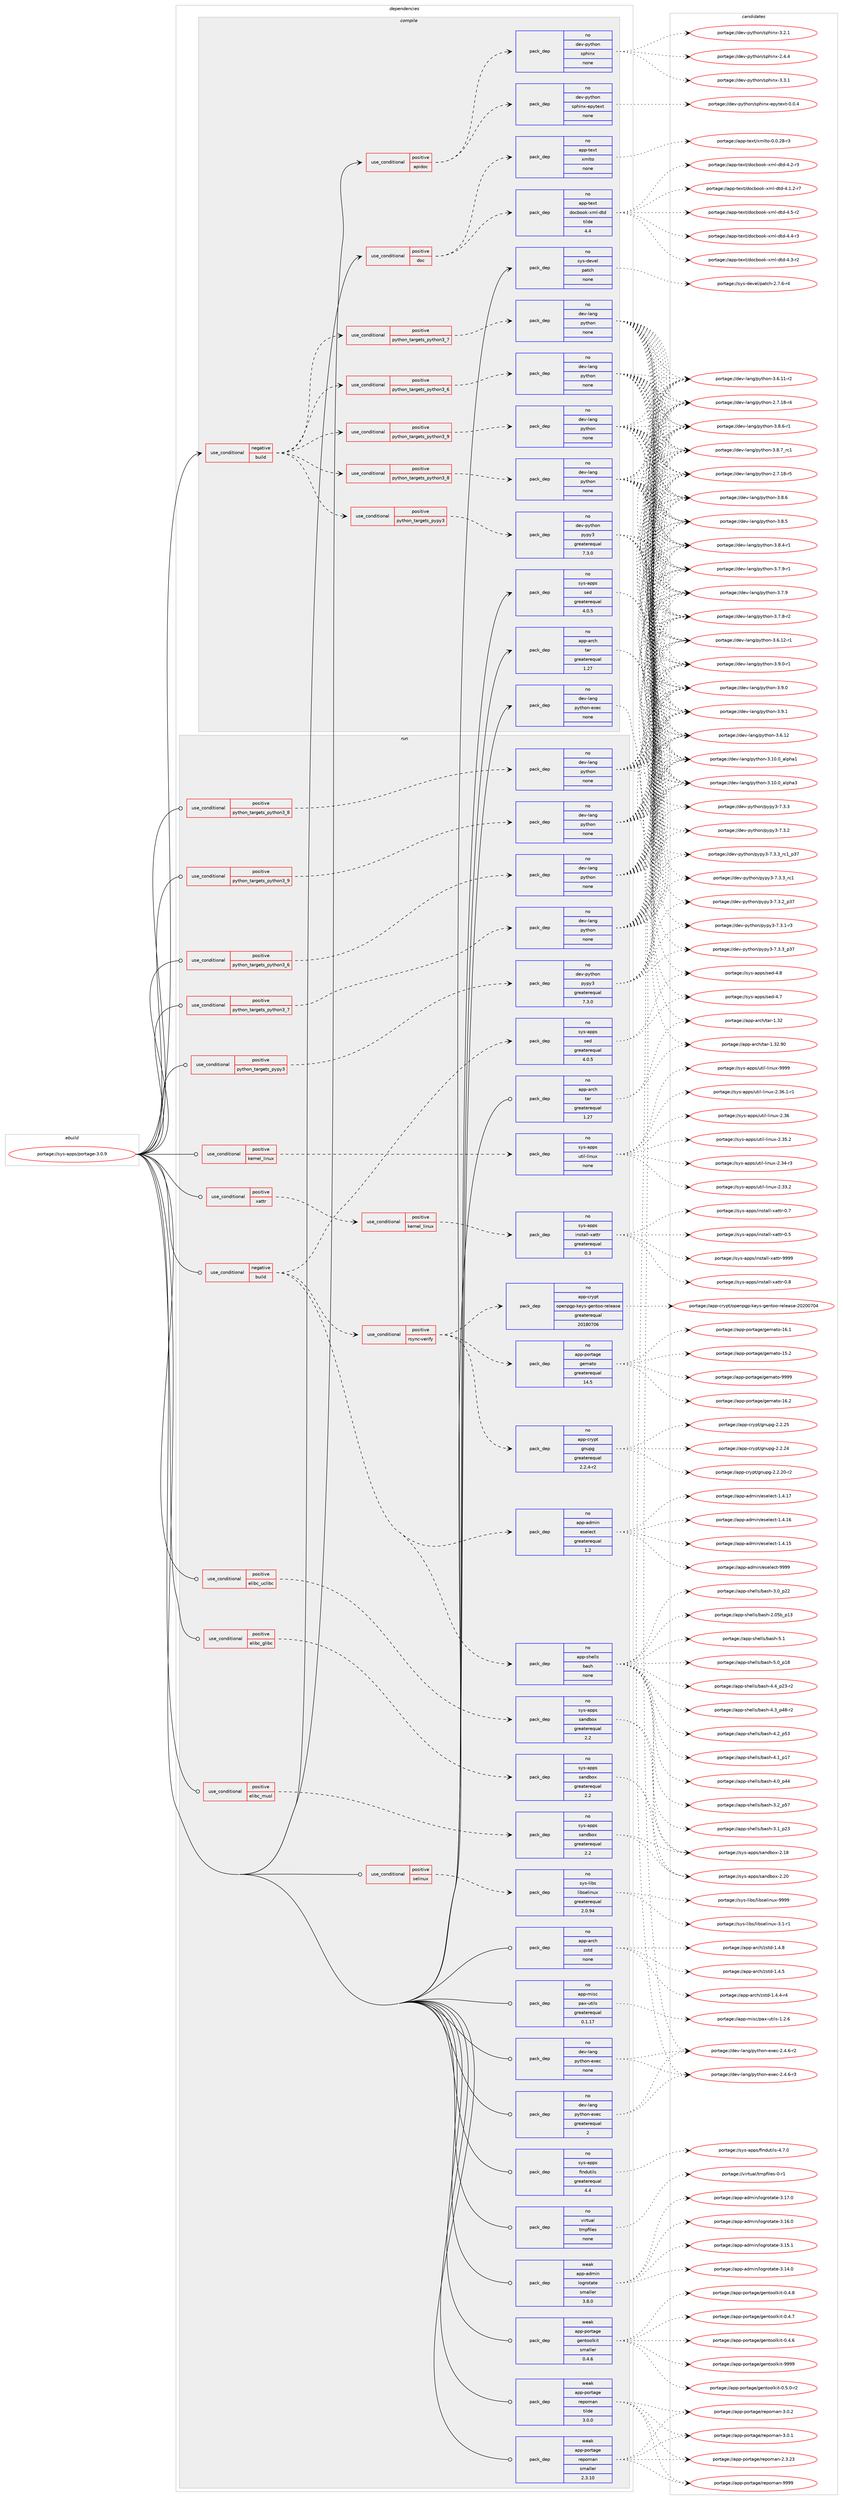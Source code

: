digraph prolog {

# *************
# Graph options
# *************

newrank=true;
concentrate=true;
compound=true;
graph [rankdir=LR,fontname=Helvetica,fontsize=10,ranksep=1.5];#, ranksep=2.5, nodesep=0.2];
edge  [arrowhead=vee];
node  [fontname=Helvetica,fontsize=10];

# **********
# The ebuild
# **********

subgraph cluster_leftcol {
color=gray;
rank=same;
label=<<i>ebuild</i>>;
id [label="portage://sys-apps/portage-3.0.9", color=red, width=4, href="../sys-apps/portage-3.0.9.svg"];
}

# ****************
# The dependencies
# ****************

subgraph cluster_midcol {
color=gray;
label=<<i>dependencies</i>>;
subgraph cluster_compile {
fillcolor="#eeeeee";
style=filled;
label=<<i>compile</i>>;
subgraph cond1225 {
dependency5510 [label=<<TABLE BORDER="0" CELLBORDER="1" CELLSPACING="0" CELLPADDING="4"><TR><TD ROWSPAN="3" CELLPADDING="10">use_conditional</TD></TR><TR><TD>negative</TD></TR><TR><TD>build</TD></TR></TABLE>>, shape=none, color=red];
subgraph cond1226 {
dependency5511 [label=<<TABLE BORDER="0" CELLBORDER="1" CELLSPACING="0" CELLPADDING="4"><TR><TD ROWSPAN="3" CELLPADDING="10">use_conditional</TD></TR><TR><TD>positive</TD></TR><TR><TD>python_targets_pypy3</TD></TR></TABLE>>, shape=none, color=red];
subgraph pack4197 {
dependency5512 [label=<<TABLE BORDER="0" CELLBORDER="1" CELLSPACING="0" CELLPADDING="4" WIDTH="220"><TR><TD ROWSPAN="6" CELLPADDING="30">pack_dep</TD></TR><TR><TD WIDTH="110">no</TD></TR><TR><TD>dev-python</TD></TR><TR><TD>pypy3</TD></TR><TR><TD>greaterequal</TD></TR><TR><TD>7.3.0</TD></TR></TABLE>>, shape=none, color=blue];
}
dependency5511:e -> dependency5512:w [weight=20,style="dashed",arrowhead="vee"];
}
dependency5510:e -> dependency5511:w [weight=20,style="dashed",arrowhead="vee"];
subgraph cond1227 {
dependency5513 [label=<<TABLE BORDER="0" CELLBORDER="1" CELLSPACING="0" CELLPADDING="4"><TR><TD ROWSPAN="3" CELLPADDING="10">use_conditional</TD></TR><TR><TD>positive</TD></TR><TR><TD>python_targets_python3_6</TD></TR></TABLE>>, shape=none, color=red];
subgraph pack4198 {
dependency5514 [label=<<TABLE BORDER="0" CELLBORDER="1" CELLSPACING="0" CELLPADDING="4" WIDTH="220"><TR><TD ROWSPAN="6" CELLPADDING="30">pack_dep</TD></TR><TR><TD WIDTH="110">no</TD></TR><TR><TD>dev-lang</TD></TR><TR><TD>python</TD></TR><TR><TD>none</TD></TR><TR><TD></TD></TR></TABLE>>, shape=none, color=blue];
}
dependency5513:e -> dependency5514:w [weight=20,style="dashed",arrowhead="vee"];
}
dependency5510:e -> dependency5513:w [weight=20,style="dashed",arrowhead="vee"];
subgraph cond1228 {
dependency5515 [label=<<TABLE BORDER="0" CELLBORDER="1" CELLSPACING="0" CELLPADDING="4"><TR><TD ROWSPAN="3" CELLPADDING="10">use_conditional</TD></TR><TR><TD>positive</TD></TR><TR><TD>python_targets_python3_7</TD></TR></TABLE>>, shape=none, color=red];
subgraph pack4199 {
dependency5516 [label=<<TABLE BORDER="0" CELLBORDER="1" CELLSPACING="0" CELLPADDING="4" WIDTH="220"><TR><TD ROWSPAN="6" CELLPADDING="30">pack_dep</TD></TR><TR><TD WIDTH="110">no</TD></TR><TR><TD>dev-lang</TD></TR><TR><TD>python</TD></TR><TR><TD>none</TD></TR><TR><TD></TD></TR></TABLE>>, shape=none, color=blue];
}
dependency5515:e -> dependency5516:w [weight=20,style="dashed",arrowhead="vee"];
}
dependency5510:e -> dependency5515:w [weight=20,style="dashed",arrowhead="vee"];
subgraph cond1229 {
dependency5517 [label=<<TABLE BORDER="0" CELLBORDER="1" CELLSPACING="0" CELLPADDING="4"><TR><TD ROWSPAN="3" CELLPADDING="10">use_conditional</TD></TR><TR><TD>positive</TD></TR><TR><TD>python_targets_python3_8</TD></TR></TABLE>>, shape=none, color=red];
subgraph pack4200 {
dependency5518 [label=<<TABLE BORDER="0" CELLBORDER="1" CELLSPACING="0" CELLPADDING="4" WIDTH="220"><TR><TD ROWSPAN="6" CELLPADDING="30">pack_dep</TD></TR><TR><TD WIDTH="110">no</TD></TR><TR><TD>dev-lang</TD></TR><TR><TD>python</TD></TR><TR><TD>none</TD></TR><TR><TD></TD></TR></TABLE>>, shape=none, color=blue];
}
dependency5517:e -> dependency5518:w [weight=20,style="dashed",arrowhead="vee"];
}
dependency5510:e -> dependency5517:w [weight=20,style="dashed",arrowhead="vee"];
subgraph cond1230 {
dependency5519 [label=<<TABLE BORDER="0" CELLBORDER="1" CELLSPACING="0" CELLPADDING="4"><TR><TD ROWSPAN="3" CELLPADDING="10">use_conditional</TD></TR><TR><TD>positive</TD></TR><TR><TD>python_targets_python3_9</TD></TR></TABLE>>, shape=none, color=red];
subgraph pack4201 {
dependency5520 [label=<<TABLE BORDER="0" CELLBORDER="1" CELLSPACING="0" CELLPADDING="4" WIDTH="220"><TR><TD ROWSPAN="6" CELLPADDING="30">pack_dep</TD></TR><TR><TD WIDTH="110">no</TD></TR><TR><TD>dev-lang</TD></TR><TR><TD>python</TD></TR><TR><TD>none</TD></TR><TR><TD></TD></TR></TABLE>>, shape=none, color=blue];
}
dependency5519:e -> dependency5520:w [weight=20,style="dashed",arrowhead="vee"];
}
dependency5510:e -> dependency5519:w [weight=20,style="dashed",arrowhead="vee"];
}
id:e -> dependency5510:w [weight=20,style="solid",arrowhead="vee"];
subgraph cond1231 {
dependency5521 [label=<<TABLE BORDER="0" CELLBORDER="1" CELLSPACING="0" CELLPADDING="4"><TR><TD ROWSPAN="3" CELLPADDING="10">use_conditional</TD></TR><TR><TD>positive</TD></TR><TR><TD>apidoc</TD></TR></TABLE>>, shape=none, color=red];
subgraph pack4202 {
dependency5522 [label=<<TABLE BORDER="0" CELLBORDER="1" CELLSPACING="0" CELLPADDING="4" WIDTH="220"><TR><TD ROWSPAN="6" CELLPADDING="30">pack_dep</TD></TR><TR><TD WIDTH="110">no</TD></TR><TR><TD>dev-python</TD></TR><TR><TD>sphinx</TD></TR><TR><TD>none</TD></TR><TR><TD></TD></TR></TABLE>>, shape=none, color=blue];
}
dependency5521:e -> dependency5522:w [weight=20,style="dashed",arrowhead="vee"];
subgraph pack4203 {
dependency5523 [label=<<TABLE BORDER="0" CELLBORDER="1" CELLSPACING="0" CELLPADDING="4" WIDTH="220"><TR><TD ROWSPAN="6" CELLPADDING="30">pack_dep</TD></TR><TR><TD WIDTH="110">no</TD></TR><TR><TD>dev-python</TD></TR><TR><TD>sphinx-epytext</TD></TR><TR><TD>none</TD></TR><TR><TD></TD></TR></TABLE>>, shape=none, color=blue];
}
dependency5521:e -> dependency5523:w [weight=20,style="dashed",arrowhead="vee"];
}
id:e -> dependency5521:w [weight=20,style="solid",arrowhead="vee"];
subgraph cond1232 {
dependency5524 [label=<<TABLE BORDER="0" CELLBORDER="1" CELLSPACING="0" CELLPADDING="4"><TR><TD ROWSPAN="3" CELLPADDING="10">use_conditional</TD></TR><TR><TD>positive</TD></TR><TR><TD>doc</TD></TR></TABLE>>, shape=none, color=red];
subgraph pack4204 {
dependency5525 [label=<<TABLE BORDER="0" CELLBORDER="1" CELLSPACING="0" CELLPADDING="4" WIDTH="220"><TR><TD ROWSPAN="6" CELLPADDING="30">pack_dep</TD></TR><TR><TD WIDTH="110">no</TD></TR><TR><TD>app-text</TD></TR><TR><TD>xmlto</TD></TR><TR><TD>none</TD></TR><TR><TD></TD></TR></TABLE>>, shape=none, color=blue];
}
dependency5524:e -> dependency5525:w [weight=20,style="dashed",arrowhead="vee"];
subgraph pack4205 {
dependency5526 [label=<<TABLE BORDER="0" CELLBORDER="1" CELLSPACING="0" CELLPADDING="4" WIDTH="220"><TR><TD ROWSPAN="6" CELLPADDING="30">pack_dep</TD></TR><TR><TD WIDTH="110">no</TD></TR><TR><TD>app-text</TD></TR><TR><TD>docbook-xml-dtd</TD></TR><TR><TD>tilde</TD></TR><TR><TD>4.4</TD></TR></TABLE>>, shape=none, color=blue];
}
dependency5524:e -> dependency5526:w [weight=20,style="dashed",arrowhead="vee"];
}
id:e -> dependency5524:w [weight=20,style="solid",arrowhead="vee"];
subgraph pack4206 {
dependency5527 [label=<<TABLE BORDER="0" CELLBORDER="1" CELLSPACING="0" CELLPADDING="4" WIDTH="220"><TR><TD ROWSPAN="6" CELLPADDING="30">pack_dep</TD></TR><TR><TD WIDTH="110">no</TD></TR><TR><TD>app-arch</TD></TR><TR><TD>tar</TD></TR><TR><TD>greaterequal</TD></TR><TR><TD>1.27</TD></TR></TABLE>>, shape=none, color=blue];
}
id:e -> dependency5527:w [weight=20,style="solid",arrowhead="vee"];
subgraph pack4207 {
dependency5528 [label=<<TABLE BORDER="0" CELLBORDER="1" CELLSPACING="0" CELLPADDING="4" WIDTH="220"><TR><TD ROWSPAN="6" CELLPADDING="30">pack_dep</TD></TR><TR><TD WIDTH="110">no</TD></TR><TR><TD>dev-lang</TD></TR><TR><TD>python-exec</TD></TR><TR><TD>none</TD></TR><TR><TD></TD></TR></TABLE>>, shape=none, color=blue];
}
id:e -> dependency5528:w [weight=20,style="solid",arrowhead="vee"];
subgraph pack4208 {
dependency5529 [label=<<TABLE BORDER="0" CELLBORDER="1" CELLSPACING="0" CELLPADDING="4" WIDTH="220"><TR><TD ROWSPAN="6" CELLPADDING="30">pack_dep</TD></TR><TR><TD WIDTH="110">no</TD></TR><TR><TD>sys-apps</TD></TR><TR><TD>sed</TD></TR><TR><TD>greaterequal</TD></TR><TR><TD>4.0.5</TD></TR></TABLE>>, shape=none, color=blue];
}
id:e -> dependency5529:w [weight=20,style="solid",arrowhead="vee"];
subgraph pack4209 {
dependency5530 [label=<<TABLE BORDER="0" CELLBORDER="1" CELLSPACING="0" CELLPADDING="4" WIDTH="220"><TR><TD ROWSPAN="6" CELLPADDING="30">pack_dep</TD></TR><TR><TD WIDTH="110">no</TD></TR><TR><TD>sys-devel</TD></TR><TR><TD>patch</TD></TR><TR><TD>none</TD></TR><TR><TD></TD></TR></TABLE>>, shape=none, color=blue];
}
id:e -> dependency5530:w [weight=20,style="solid",arrowhead="vee"];
}
subgraph cluster_compileandrun {
fillcolor="#eeeeee";
style=filled;
label=<<i>compile and run</i>>;
}
subgraph cluster_run {
fillcolor="#eeeeee";
style=filled;
label=<<i>run</i>>;
subgraph cond1233 {
dependency5531 [label=<<TABLE BORDER="0" CELLBORDER="1" CELLSPACING="0" CELLPADDING="4"><TR><TD ROWSPAN="3" CELLPADDING="10">use_conditional</TD></TR><TR><TD>negative</TD></TR><TR><TD>build</TD></TR></TABLE>>, shape=none, color=red];
subgraph pack4210 {
dependency5532 [label=<<TABLE BORDER="0" CELLBORDER="1" CELLSPACING="0" CELLPADDING="4" WIDTH="220"><TR><TD ROWSPAN="6" CELLPADDING="30">pack_dep</TD></TR><TR><TD WIDTH="110">no</TD></TR><TR><TD>sys-apps</TD></TR><TR><TD>sed</TD></TR><TR><TD>greaterequal</TD></TR><TR><TD>4.0.5</TD></TR></TABLE>>, shape=none, color=blue];
}
dependency5531:e -> dependency5532:w [weight=20,style="dashed",arrowhead="vee"];
subgraph pack4211 {
dependency5533 [label=<<TABLE BORDER="0" CELLBORDER="1" CELLSPACING="0" CELLPADDING="4" WIDTH="220"><TR><TD ROWSPAN="6" CELLPADDING="30">pack_dep</TD></TR><TR><TD WIDTH="110">no</TD></TR><TR><TD>app-shells</TD></TR><TR><TD>bash</TD></TR><TR><TD>none</TD></TR><TR><TD></TD></TR></TABLE>>, shape=none, color=blue];
}
dependency5531:e -> dependency5533:w [weight=20,style="dashed",arrowhead="vee"];
subgraph pack4212 {
dependency5534 [label=<<TABLE BORDER="0" CELLBORDER="1" CELLSPACING="0" CELLPADDING="4" WIDTH="220"><TR><TD ROWSPAN="6" CELLPADDING="30">pack_dep</TD></TR><TR><TD WIDTH="110">no</TD></TR><TR><TD>app-admin</TD></TR><TR><TD>eselect</TD></TR><TR><TD>greaterequal</TD></TR><TR><TD>1.2</TD></TR></TABLE>>, shape=none, color=blue];
}
dependency5531:e -> dependency5534:w [weight=20,style="dashed",arrowhead="vee"];
subgraph cond1234 {
dependency5535 [label=<<TABLE BORDER="0" CELLBORDER="1" CELLSPACING="0" CELLPADDING="4"><TR><TD ROWSPAN="3" CELLPADDING="10">use_conditional</TD></TR><TR><TD>positive</TD></TR><TR><TD>rsync-verify</TD></TR></TABLE>>, shape=none, color=red];
subgraph pack4213 {
dependency5536 [label=<<TABLE BORDER="0" CELLBORDER="1" CELLSPACING="0" CELLPADDING="4" WIDTH="220"><TR><TD ROWSPAN="6" CELLPADDING="30">pack_dep</TD></TR><TR><TD WIDTH="110">no</TD></TR><TR><TD>app-portage</TD></TR><TR><TD>gemato</TD></TR><TR><TD>greaterequal</TD></TR><TR><TD>14.5</TD></TR></TABLE>>, shape=none, color=blue];
}
dependency5535:e -> dependency5536:w [weight=20,style="dashed",arrowhead="vee"];
subgraph pack4214 {
dependency5537 [label=<<TABLE BORDER="0" CELLBORDER="1" CELLSPACING="0" CELLPADDING="4" WIDTH="220"><TR><TD ROWSPAN="6" CELLPADDING="30">pack_dep</TD></TR><TR><TD WIDTH="110">no</TD></TR><TR><TD>app-crypt</TD></TR><TR><TD>openpgp-keys-gentoo-release</TD></TR><TR><TD>greaterequal</TD></TR><TR><TD>20180706</TD></TR></TABLE>>, shape=none, color=blue];
}
dependency5535:e -> dependency5537:w [weight=20,style="dashed",arrowhead="vee"];
subgraph pack4215 {
dependency5538 [label=<<TABLE BORDER="0" CELLBORDER="1" CELLSPACING="0" CELLPADDING="4" WIDTH="220"><TR><TD ROWSPAN="6" CELLPADDING="30">pack_dep</TD></TR><TR><TD WIDTH="110">no</TD></TR><TR><TD>app-crypt</TD></TR><TR><TD>gnupg</TD></TR><TR><TD>greaterequal</TD></TR><TR><TD>2.2.4-r2</TD></TR></TABLE>>, shape=none, color=blue];
}
dependency5535:e -> dependency5538:w [weight=20,style="dashed",arrowhead="vee"];
}
dependency5531:e -> dependency5535:w [weight=20,style="dashed",arrowhead="vee"];
}
id:e -> dependency5531:w [weight=20,style="solid",arrowhead="odot"];
subgraph cond1235 {
dependency5539 [label=<<TABLE BORDER="0" CELLBORDER="1" CELLSPACING="0" CELLPADDING="4"><TR><TD ROWSPAN="3" CELLPADDING="10">use_conditional</TD></TR><TR><TD>positive</TD></TR><TR><TD>elibc_glibc</TD></TR></TABLE>>, shape=none, color=red];
subgraph pack4216 {
dependency5540 [label=<<TABLE BORDER="0" CELLBORDER="1" CELLSPACING="0" CELLPADDING="4" WIDTH="220"><TR><TD ROWSPAN="6" CELLPADDING="30">pack_dep</TD></TR><TR><TD WIDTH="110">no</TD></TR><TR><TD>sys-apps</TD></TR><TR><TD>sandbox</TD></TR><TR><TD>greaterequal</TD></TR><TR><TD>2.2</TD></TR></TABLE>>, shape=none, color=blue];
}
dependency5539:e -> dependency5540:w [weight=20,style="dashed",arrowhead="vee"];
}
id:e -> dependency5539:w [weight=20,style="solid",arrowhead="odot"];
subgraph cond1236 {
dependency5541 [label=<<TABLE BORDER="0" CELLBORDER="1" CELLSPACING="0" CELLPADDING="4"><TR><TD ROWSPAN="3" CELLPADDING="10">use_conditional</TD></TR><TR><TD>positive</TD></TR><TR><TD>elibc_musl</TD></TR></TABLE>>, shape=none, color=red];
subgraph pack4217 {
dependency5542 [label=<<TABLE BORDER="0" CELLBORDER="1" CELLSPACING="0" CELLPADDING="4" WIDTH="220"><TR><TD ROWSPAN="6" CELLPADDING="30">pack_dep</TD></TR><TR><TD WIDTH="110">no</TD></TR><TR><TD>sys-apps</TD></TR><TR><TD>sandbox</TD></TR><TR><TD>greaterequal</TD></TR><TR><TD>2.2</TD></TR></TABLE>>, shape=none, color=blue];
}
dependency5541:e -> dependency5542:w [weight=20,style="dashed",arrowhead="vee"];
}
id:e -> dependency5541:w [weight=20,style="solid",arrowhead="odot"];
subgraph cond1237 {
dependency5543 [label=<<TABLE BORDER="0" CELLBORDER="1" CELLSPACING="0" CELLPADDING="4"><TR><TD ROWSPAN="3" CELLPADDING="10">use_conditional</TD></TR><TR><TD>positive</TD></TR><TR><TD>elibc_uclibc</TD></TR></TABLE>>, shape=none, color=red];
subgraph pack4218 {
dependency5544 [label=<<TABLE BORDER="0" CELLBORDER="1" CELLSPACING="0" CELLPADDING="4" WIDTH="220"><TR><TD ROWSPAN="6" CELLPADDING="30">pack_dep</TD></TR><TR><TD WIDTH="110">no</TD></TR><TR><TD>sys-apps</TD></TR><TR><TD>sandbox</TD></TR><TR><TD>greaterequal</TD></TR><TR><TD>2.2</TD></TR></TABLE>>, shape=none, color=blue];
}
dependency5543:e -> dependency5544:w [weight=20,style="dashed",arrowhead="vee"];
}
id:e -> dependency5543:w [weight=20,style="solid",arrowhead="odot"];
subgraph cond1238 {
dependency5545 [label=<<TABLE BORDER="0" CELLBORDER="1" CELLSPACING="0" CELLPADDING="4"><TR><TD ROWSPAN="3" CELLPADDING="10">use_conditional</TD></TR><TR><TD>positive</TD></TR><TR><TD>kernel_linux</TD></TR></TABLE>>, shape=none, color=red];
subgraph pack4219 {
dependency5546 [label=<<TABLE BORDER="0" CELLBORDER="1" CELLSPACING="0" CELLPADDING="4" WIDTH="220"><TR><TD ROWSPAN="6" CELLPADDING="30">pack_dep</TD></TR><TR><TD WIDTH="110">no</TD></TR><TR><TD>sys-apps</TD></TR><TR><TD>util-linux</TD></TR><TR><TD>none</TD></TR><TR><TD></TD></TR></TABLE>>, shape=none, color=blue];
}
dependency5545:e -> dependency5546:w [weight=20,style="dashed",arrowhead="vee"];
}
id:e -> dependency5545:w [weight=20,style="solid",arrowhead="odot"];
subgraph cond1239 {
dependency5547 [label=<<TABLE BORDER="0" CELLBORDER="1" CELLSPACING="0" CELLPADDING="4"><TR><TD ROWSPAN="3" CELLPADDING="10">use_conditional</TD></TR><TR><TD>positive</TD></TR><TR><TD>python_targets_pypy3</TD></TR></TABLE>>, shape=none, color=red];
subgraph pack4220 {
dependency5548 [label=<<TABLE BORDER="0" CELLBORDER="1" CELLSPACING="0" CELLPADDING="4" WIDTH="220"><TR><TD ROWSPAN="6" CELLPADDING="30">pack_dep</TD></TR><TR><TD WIDTH="110">no</TD></TR><TR><TD>dev-python</TD></TR><TR><TD>pypy3</TD></TR><TR><TD>greaterequal</TD></TR><TR><TD>7.3.0</TD></TR></TABLE>>, shape=none, color=blue];
}
dependency5547:e -> dependency5548:w [weight=20,style="dashed",arrowhead="vee"];
}
id:e -> dependency5547:w [weight=20,style="solid",arrowhead="odot"];
subgraph cond1240 {
dependency5549 [label=<<TABLE BORDER="0" CELLBORDER="1" CELLSPACING="0" CELLPADDING="4"><TR><TD ROWSPAN="3" CELLPADDING="10">use_conditional</TD></TR><TR><TD>positive</TD></TR><TR><TD>python_targets_python3_6</TD></TR></TABLE>>, shape=none, color=red];
subgraph pack4221 {
dependency5550 [label=<<TABLE BORDER="0" CELLBORDER="1" CELLSPACING="0" CELLPADDING="4" WIDTH="220"><TR><TD ROWSPAN="6" CELLPADDING="30">pack_dep</TD></TR><TR><TD WIDTH="110">no</TD></TR><TR><TD>dev-lang</TD></TR><TR><TD>python</TD></TR><TR><TD>none</TD></TR><TR><TD></TD></TR></TABLE>>, shape=none, color=blue];
}
dependency5549:e -> dependency5550:w [weight=20,style="dashed",arrowhead="vee"];
}
id:e -> dependency5549:w [weight=20,style="solid",arrowhead="odot"];
subgraph cond1241 {
dependency5551 [label=<<TABLE BORDER="0" CELLBORDER="1" CELLSPACING="0" CELLPADDING="4"><TR><TD ROWSPAN="3" CELLPADDING="10">use_conditional</TD></TR><TR><TD>positive</TD></TR><TR><TD>python_targets_python3_7</TD></TR></TABLE>>, shape=none, color=red];
subgraph pack4222 {
dependency5552 [label=<<TABLE BORDER="0" CELLBORDER="1" CELLSPACING="0" CELLPADDING="4" WIDTH="220"><TR><TD ROWSPAN="6" CELLPADDING="30">pack_dep</TD></TR><TR><TD WIDTH="110">no</TD></TR><TR><TD>dev-lang</TD></TR><TR><TD>python</TD></TR><TR><TD>none</TD></TR><TR><TD></TD></TR></TABLE>>, shape=none, color=blue];
}
dependency5551:e -> dependency5552:w [weight=20,style="dashed",arrowhead="vee"];
}
id:e -> dependency5551:w [weight=20,style="solid",arrowhead="odot"];
subgraph cond1242 {
dependency5553 [label=<<TABLE BORDER="0" CELLBORDER="1" CELLSPACING="0" CELLPADDING="4"><TR><TD ROWSPAN="3" CELLPADDING="10">use_conditional</TD></TR><TR><TD>positive</TD></TR><TR><TD>python_targets_python3_8</TD></TR></TABLE>>, shape=none, color=red];
subgraph pack4223 {
dependency5554 [label=<<TABLE BORDER="0" CELLBORDER="1" CELLSPACING="0" CELLPADDING="4" WIDTH="220"><TR><TD ROWSPAN="6" CELLPADDING="30">pack_dep</TD></TR><TR><TD WIDTH="110">no</TD></TR><TR><TD>dev-lang</TD></TR><TR><TD>python</TD></TR><TR><TD>none</TD></TR><TR><TD></TD></TR></TABLE>>, shape=none, color=blue];
}
dependency5553:e -> dependency5554:w [weight=20,style="dashed",arrowhead="vee"];
}
id:e -> dependency5553:w [weight=20,style="solid",arrowhead="odot"];
subgraph cond1243 {
dependency5555 [label=<<TABLE BORDER="0" CELLBORDER="1" CELLSPACING="0" CELLPADDING="4"><TR><TD ROWSPAN="3" CELLPADDING="10">use_conditional</TD></TR><TR><TD>positive</TD></TR><TR><TD>python_targets_python3_9</TD></TR></TABLE>>, shape=none, color=red];
subgraph pack4224 {
dependency5556 [label=<<TABLE BORDER="0" CELLBORDER="1" CELLSPACING="0" CELLPADDING="4" WIDTH="220"><TR><TD ROWSPAN="6" CELLPADDING="30">pack_dep</TD></TR><TR><TD WIDTH="110">no</TD></TR><TR><TD>dev-lang</TD></TR><TR><TD>python</TD></TR><TR><TD>none</TD></TR><TR><TD></TD></TR></TABLE>>, shape=none, color=blue];
}
dependency5555:e -> dependency5556:w [weight=20,style="dashed",arrowhead="vee"];
}
id:e -> dependency5555:w [weight=20,style="solid",arrowhead="odot"];
subgraph cond1244 {
dependency5557 [label=<<TABLE BORDER="0" CELLBORDER="1" CELLSPACING="0" CELLPADDING="4"><TR><TD ROWSPAN="3" CELLPADDING="10">use_conditional</TD></TR><TR><TD>positive</TD></TR><TR><TD>selinux</TD></TR></TABLE>>, shape=none, color=red];
subgraph pack4225 {
dependency5558 [label=<<TABLE BORDER="0" CELLBORDER="1" CELLSPACING="0" CELLPADDING="4" WIDTH="220"><TR><TD ROWSPAN="6" CELLPADDING="30">pack_dep</TD></TR><TR><TD WIDTH="110">no</TD></TR><TR><TD>sys-libs</TD></TR><TR><TD>libselinux</TD></TR><TR><TD>greaterequal</TD></TR><TR><TD>2.0.94</TD></TR></TABLE>>, shape=none, color=blue];
}
dependency5557:e -> dependency5558:w [weight=20,style="dashed",arrowhead="vee"];
}
id:e -> dependency5557:w [weight=20,style="solid",arrowhead="odot"];
subgraph cond1245 {
dependency5559 [label=<<TABLE BORDER="0" CELLBORDER="1" CELLSPACING="0" CELLPADDING="4"><TR><TD ROWSPAN="3" CELLPADDING="10">use_conditional</TD></TR><TR><TD>positive</TD></TR><TR><TD>xattr</TD></TR></TABLE>>, shape=none, color=red];
subgraph cond1246 {
dependency5560 [label=<<TABLE BORDER="0" CELLBORDER="1" CELLSPACING="0" CELLPADDING="4"><TR><TD ROWSPAN="3" CELLPADDING="10">use_conditional</TD></TR><TR><TD>positive</TD></TR><TR><TD>kernel_linux</TD></TR></TABLE>>, shape=none, color=red];
subgraph pack4226 {
dependency5561 [label=<<TABLE BORDER="0" CELLBORDER="1" CELLSPACING="0" CELLPADDING="4" WIDTH="220"><TR><TD ROWSPAN="6" CELLPADDING="30">pack_dep</TD></TR><TR><TD WIDTH="110">no</TD></TR><TR><TD>sys-apps</TD></TR><TR><TD>install-xattr</TD></TR><TR><TD>greaterequal</TD></TR><TR><TD>0.3</TD></TR></TABLE>>, shape=none, color=blue];
}
dependency5560:e -> dependency5561:w [weight=20,style="dashed",arrowhead="vee"];
}
dependency5559:e -> dependency5560:w [weight=20,style="dashed",arrowhead="vee"];
}
id:e -> dependency5559:w [weight=20,style="solid",arrowhead="odot"];
subgraph pack4227 {
dependency5562 [label=<<TABLE BORDER="0" CELLBORDER="1" CELLSPACING="0" CELLPADDING="4" WIDTH="220"><TR><TD ROWSPAN="6" CELLPADDING="30">pack_dep</TD></TR><TR><TD WIDTH="110">no</TD></TR><TR><TD>app-arch</TD></TR><TR><TD>tar</TD></TR><TR><TD>greaterequal</TD></TR><TR><TD>1.27</TD></TR></TABLE>>, shape=none, color=blue];
}
id:e -> dependency5562:w [weight=20,style="solid",arrowhead="odot"];
subgraph pack4228 {
dependency5563 [label=<<TABLE BORDER="0" CELLBORDER="1" CELLSPACING="0" CELLPADDING="4" WIDTH="220"><TR><TD ROWSPAN="6" CELLPADDING="30">pack_dep</TD></TR><TR><TD WIDTH="110">no</TD></TR><TR><TD>app-arch</TD></TR><TR><TD>zstd</TD></TR><TR><TD>none</TD></TR><TR><TD></TD></TR></TABLE>>, shape=none, color=blue];
}
id:e -> dependency5563:w [weight=20,style="solid",arrowhead="odot"];
subgraph pack4229 {
dependency5564 [label=<<TABLE BORDER="0" CELLBORDER="1" CELLSPACING="0" CELLPADDING="4" WIDTH="220"><TR><TD ROWSPAN="6" CELLPADDING="30">pack_dep</TD></TR><TR><TD WIDTH="110">no</TD></TR><TR><TD>app-misc</TD></TR><TR><TD>pax-utils</TD></TR><TR><TD>greaterequal</TD></TR><TR><TD>0.1.17</TD></TR></TABLE>>, shape=none, color=blue];
}
id:e -> dependency5564:w [weight=20,style="solid",arrowhead="odot"];
subgraph pack4230 {
dependency5565 [label=<<TABLE BORDER="0" CELLBORDER="1" CELLSPACING="0" CELLPADDING="4" WIDTH="220"><TR><TD ROWSPAN="6" CELLPADDING="30">pack_dep</TD></TR><TR><TD WIDTH="110">no</TD></TR><TR><TD>dev-lang</TD></TR><TR><TD>python-exec</TD></TR><TR><TD>greaterequal</TD></TR><TR><TD>2</TD></TR></TABLE>>, shape=none, color=blue];
}
id:e -> dependency5565:w [weight=20,style="solid",arrowhead="odot"];
subgraph pack4231 {
dependency5566 [label=<<TABLE BORDER="0" CELLBORDER="1" CELLSPACING="0" CELLPADDING="4" WIDTH="220"><TR><TD ROWSPAN="6" CELLPADDING="30">pack_dep</TD></TR><TR><TD WIDTH="110">no</TD></TR><TR><TD>dev-lang</TD></TR><TR><TD>python-exec</TD></TR><TR><TD>none</TD></TR><TR><TD></TD></TR></TABLE>>, shape=none, color=blue];
}
id:e -> dependency5566:w [weight=20,style="solid",arrowhead="odot"];
subgraph pack4232 {
dependency5567 [label=<<TABLE BORDER="0" CELLBORDER="1" CELLSPACING="0" CELLPADDING="4" WIDTH="220"><TR><TD ROWSPAN="6" CELLPADDING="30">pack_dep</TD></TR><TR><TD WIDTH="110">no</TD></TR><TR><TD>sys-apps</TD></TR><TR><TD>findutils</TD></TR><TR><TD>greaterequal</TD></TR><TR><TD>4.4</TD></TR></TABLE>>, shape=none, color=blue];
}
id:e -> dependency5567:w [weight=20,style="solid",arrowhead="odot"];
subgraph pack4233 {
dependency5568 [label=<<TABLE BORDER="0" CELLBORDER="1" CELLSPACING="0" CELLPADDING="4" WIDTH="220"><TR><TD ROWSPAN="6" CELLPADDING="30">pack_dep</TD></TR><TR><TD WIDTH="110">no</TD></TR><TR><TD>virtual</TD></TR><TR><TD>tmpfiles</TD></TR><TR><TD>none</TD></TR><TR><TD></TD></TR></TABLE>>, shape=none, color=blue];
}
id:e -> dependency5568:w [weight=20,style="solid",arrowhead="odot"];
subgraph pack4234 {
dependency5569 [label=<<TABLE BORDER="0" CELLBORDER="1" CELLSPACING="0" CELLPADDING="4" WIDTH="220"><TR><TD ROWSPAN="6" CELLPADDING="30">pack_dep</TD></TR><TR><TD WIDTH="110">weak</TD></TR><TR><TD>app-admin</TD></TR><TR><TD>logrotate</TD></TR><TR><TD>smaller</TD></TR><TR><TD>3.8.0</TD></TR></TABLE>>, shape=none, color=blue];
}
id:e -> dependency5569:w [weight=20,style="solid",arrowhead="odot"];
subgraph pack4235 {
dependency5570 [label=<<TABLE BORDER="0" CELLBORDER="1" CELLSPACING="0" CELLPADDING="4" WIDTH="220"><TR><TD ROWSPAN="6" CELLPADDING="30">pack_dep</TD></TR><TR><TD WIDTH="110">weak</TD></TR><TR><TD>app-portage</TD></TR><TR><TD>gentoolkit</TD></TR><TR><TD>smaller</TD></TR><TR><TD>0.4.6</TD></TR></TABLE>>, shape=none, color=blue];
}
id:e -> dependency5570:w [weight=20,style="solid",arrowhead="odot"];
subgraph pack4236 {
dependency5571 [label=<<TABLE BORDER="0" CELLBORDER="1" CELLSPACING="0" CELLPADDING="4" WIDTH="220"><TR><TD ROWSPAN="6" CELLPADDING="30">pack_dep</TD></TR><TR><TD WIDTH="110">weak</TD></TR><TR><TD>app-portage</TD></TR><TR><TD>repoman</TD></TR><TR><TD>smaller</TD></TR><TR><TD>2.3.10</TD></TR></TABLE>>, shape=none, color=blue];
}
id:e -> dependency5571:w [weight=20,style="solid",arrowhead="odot"];
subgraph pack4237 {
dependency5572 [label=<<TABLE BORDER="0" CELLBORDER="1" CELLSPACING="0" CELLPADDING="4" WIDTH="220"><TR><TD ROWSPAN="6" CELLPADDING="30">pack_dep</TD></TR><TR><TD WIDTH="110">weak</TD></TR><TR><TD>app-portage</TD></TR><TR><TD>repoman</TD></TR><TR><TD>tilde</TD></TR><TR><TD>3.0.0</TD></TR></TABLE>>, shape=none, color=blue];
}
id:e -> dependency5572:w [weight=20,style="solid",arrowhead="odot"];
}
}

# **************
# The candidates
# **************

subgraph cluster_choices {
rank=same;
color=gray;
label=<<i>candidates</i>>;

subgraph choice4197 {
color=black;
nodesep=1;
choice100101118451121211161041111104711212111212151455546514651951149949951125155 [label="portage://dev-python/pypy3-7.3.3_rc1_p37", color=red, width=4,href="../dev-python/pypy3-7.3.3_rc1_p37.svg"];
choice100101118451121211161041111104711212111212151455546514651951149949 [label="portage://dev-python/pypy3-7.3.3_rc1", color=red, width=4,href="../dev-python/pypy3-7.3.3_rc1.svg"];
choice100101118451121211161041111104711212111212151455546514651951125155 [label="portage://dev-python/pypy3-7.3.3_p37", color=red, width=4,href="../dev-python/pypy3-7.3.3_p37.svg"];
choice100101118451121211161041111104711212111212151455546514651 [label="portage://dev-python/pypy3-7.3.3", color=red, width=4,href="../dev-python/pypy3-7.3.3.svg"];
choice100101118451121211161041111104711212111212151455546514650951125155 [label="portage://dev-python/pypy3-7.3.2_p37", color=red, width=4,href="../dev-python/pypy3-7.3.2_p37.svg"];
choice100101118451121211161041111104711212111212151455546514650 [label="portage://dev-python/pypy3-7.3.2", color=red, width=4,href="../dev-python/pypy3-7.3.2.svg"];
choice1001011184511212111610411111047112121112121514555465146494511451 [label="portage://dev-python/pypy3-7.3.1-r3", color=red, width=4,href="../dev-python/pypy3-7.3.1-r3.svg"];
dependency5512:e -> choice100101118451121211161041111104711212111212151455546514651951149949951125155:w [style=dotted,weight="100"];
dependency5512:e -> choice100101118451121211161041111104711212111212151455546514651951149949:w [style=dotted,weight="100"];
dependency5512:e -> choice100101118451121211161041111104711212111212151455546514651951125155:w [style=dotted,weight="100"];
dependency5512:e -> choice100101118451121211161041111104711212111212151455546514651:w [style=dotted,weight="100"];
dependency5512:e -> choice100101118451121211161041111104711212111212151455546514650951125155:w [style=dotted,weight="100"];
dependency5512:e -> choice100101118451121211161041111104711212111212151455546514650:w [style=dotted,weight="100"];
dependency5512:e -> choice1001011184511212111610411111047112121112121514555465146494511451:w [style=dotted,weight="100"];
}
subgraph choice4198 {
color=black;
nodesep=1;
choice100101118451089711010347112121116104111110455146574649 [label="portage://dev-lang/python-3.9.1", color=red, width=4,href="../dev-lang/python-3.9.1.svg"];
choice1001011184510897110103471121211161041111104551465746484511449 [label="portage://dev-lang/python-3.9.0-r1", color=red, width=4,href="../dev-lang/python-3.9.0-r1.svg"];
choice100101118451089711010347112121116104111110455146574648 [label="portage://dev-lang/python-3.9.0", color=red, width=4,href="../dev-lang/python-3.9.0.svg"];
choice100101118451089711010347112121116104111110455146564655951149949 [label="portage://dev-lang/python-3.8.7_rc1", color=red, width=4,href="../dev-lang/python-3.8.7_rc1.svg"];
choice1001011184510897110103471121211161041111104551465646544511449 [label="portage://dev-lang/python-3.8.6-r1", color=red, width=4,href="../dev-lang/python-3.8.6-r1.svg"];
choice100101118451089711010347112121116104111110455146564654 [label="portage://dev-lang/python-3.8.6", color=red, width=4,href="../dev-lang/python-3.8.6.svg"];
choice100101118451089711010347112121116104111110455146564653 [label="portage://dev-lang/python-3.8.5", color=red, width=4,href="../dev-lang/python-3.8.5.svg"];
choice1001011184510897110103471121211161041111104551465646524511449 [label="portage://dev-lang/python-3.8.4-r1", color=red, width=4,href="../dev-lang/python-3.8.4-r1.svg"];
choice1001011184510897110103471121211161041111104551465546574511449 [label="portage://dev-lang/python-3.7.9-r1", color=red, width=4,href="../dev-lang/python-3.7.9-r1.svg"];
choice100101118451089711010347112121116104111110455146554657 [label="portage://dev-lang/python-3.7.9", color=red, width=4,href="../dev-lang/python-3.7.9.svg"];
choice1001011184510897110103471121211161041111104551465546564511450 [label="portage://dev-lang/python-3.7.8-r2", color=red, width=4,href="../dev-lang/python-3.7.8-r2.svg"];
choice100101118451089711010347112121116104111110455146544649504511449 [label="portage://dev-lang/python-3.6.12-r1", color=red, width=4,href="../dev-lang/python-3.6.12-r1.svg"];
choice10010111845108971101034711212111610411111045514654464950 [label="portage://dev-lang/python-3.6.12", color=red, width=4,href="../dev-lang/python-3.6.12.svg"];
choice100101118451089711010347112121116104111110455146544649494511450 [label="portage://dev-lang/python-3.6.11-r2", color=red, width=4,href="../dev-lang/python-3.6.11-r2.svg"];
choice1001011184510897110103471121211161041111104551464948464895971081121049751 [label="portage://dev-lang/python-3.10.0_alpha3", color=red, width=4,href="../dev-lang/python-3.10.0_alpha3.svg"];
choice1001011184510897110103471121211161041111104551464948464895971081121049749 [label="portage://dev-lang/python-3.10.0_alpha1", color=red, width=4,href="../dev-lang/python-3.10.0_alpha1.svg"];
choice100101118451089711010347112121116104111110455046554649564511453 [label="portage://dev-lang/python-2.7.18-r5", color=red, width=4,href="../dev-lang/python-2.7.18-r5.svg"];
choice100101118451089711010347112121116104111110455046554649564511452 [label="portage://dev-lang/python-2.7.18-r4", color=red, width=4,href="../dev-lang/python-2.7.18-r4.svg"];
dependency5514:e -> choice100101118451089711010347112121116104111110455146574649:w [style=dotted,weight="100"];
dependency5514:e -> choice1001011184510897110103471121211161041111104551465746484511449:w [style=dotted,weight="100"];
dependency5514:e -> choice100101118451089711010347112121116104111110455146574648:w [style=dotted,weight="100"];
dependency5514:e -> choice100101118451089711010347112121116104111110455146564655951149949:w [style=dotted,weight="100"];
dependency5514:e -> choice1001011184510897110103471121211161041111104551465646544511449:w [style=dotted,weight="100"];
dependency5514:e -> choice100101118451089711010347112121116104111110455146564654:w [style=dotted,weight="100"];
dependency5514:e -> choice100101118451089711010347112121116104111110455146564653:w [style=dotted,weight="100"];
dependency5514:e -> choice1001011184510897110103471121211161041111104551465646524511449:w [style=dotted,weight="100"];
dependency5514:e -> choice1001011184510897110103471121211161041111104551465546574511449:w [style=dotted,weight="100"];
dependency5514:e -> choice100101118451089711010347112121116104111110455146554657:w [style=dotted,weight="100"];
dependency5514:e -> choice1001011184510897110103471121211161041111104551465546564511450:w [style=dotted,weight="100"];
dependency5514:e -> choice100101118451089711010347112121116104111110455146544649504511449:w [style=dotted,weight="100"];
dependency5514:e -> choice10010111845108971101034711212111610411111045514654464950:w [style=dotted,weight="100"];
dependency5514:e -> choice100101118451089711010347112121116104111110455146544649494511450:w [style=dotted,weight="100"];
dependency5514:e -> choice1001011184510897110103471121211161041111104551464948464895971081121049751:w [style=dotted,weight="100"];
dependency5514:e -> choice1001011184510897110103471121211161041111104551464948464895971081121049749:w [style=dotted,weight="100"];
dependency5514:e -> choice100101118451089711010347112121116104111110455046554649564511453:w [style=dotted,weight="100"];
dependency5514:e -> choice100101118451089711010347112121116104111110455046554649564511452:w [style=dotted,weight="100"];
}
subgraph choice4199 {
color=black;
nodesep=1;
choice100101118451089711010347112121116104111110455146574649 [label="portage://dev-lang/python-3.9.1", color=red, width=4,href="../dev-lang/python-3.9.1.svg"];
choice1001011184510897110103471121211161041111104551465746484511449 [label="portage://dev-lang/python-3.9.0-r1", color=red, width=4,href="../dev-lang/python-3.9.0-r1.svg"];
choice100101118451089711010347112121116104111110455146574648 [label="portage://dev-lang/python-3.9.0", color=red, width=4,href="../dev-lang/python-3.9.0.svg"];
choice100101118451089711010347112121116104111110455146564655951149949 [label="portage://dev-lang/python-3.8.7_rc1", color=red, width=4,href="../dev-lang/python-3.8.7_rc1.svg"];
choice1001011184510897110103471121211161041111104551465646544511449 [label="portage://dev-lang/python-3.8.6-r1", color=red, width=4,href="../dev-lang/python-3.8.6-r1.svg"];
choice100101118451089711010347112121116104111110455146564654 [label="portage://dev-lang/python-3.8.6", color=red, width=4,href="../dev-lang/python-3.8.6.svg"];
choice100101118451089711010347112121116104111110455146564653 [label="portage://dev-lang/python-3.8.5", color=red, width=4,href="../dev-lang/python-3.8.5.svg"];
choice1001011184510897110103471121211161041111104551465646524511449 [label="portage://dev-lang/python-3.8.4-r1", color=red, width=4,href="../dev-lang/python-3.8.4-r1.svg"];
choice1001011184510897110103471121211161041111104551465546574511449 [label="portage://dev-lang/python-3.7.9-r1", color=red, width=4,href="../dev-lang/python-3.7.9-r1.svg"];
choice100101118451089711010347112121116104111110455146554657 [label="portage://dev-lang/python-3.7.9", color=red, width=4,href="../dev-lang/python-3.7.9.svg"];
choice1001011184510897110103471121211161041111104551465546564511450 [label="portage://dev-lang/python-3.7.8-r2", color=red, width=4,href="../dev-lang/python-3.7.8-r2.svg"];
choice100101118451089711010347112121116104111110455146544649504511449 [label="portage://dev-lang/python-3.6.12-r1", color=red, width=4,href="../dev-lang/python-3.6.12-r1.svg"];
choice10010111845108971101034711212111610411111045514654464950 [label="portage://dev-lang/python-3.6.12", color=red, width=4,href="../dev-lang/python-3.6.12.svg"];
choice100101118451089711010347112121116104111110455146544649494511450 [label="portage://dev-lang/python-3.6.11-r2", color=red, width=4,href="../dev-lang/python-3.6.11-r2.svg"];
choice1001011184510897110103471121211161041111104551464948464895971081121049751 [label="portage://dev-lang/python-3.10.0_alpha3", color=red, width=4,href="../dev-lang/python-3.10.0_alpha3.svg"];
choice1001011184510897110103471121211161041111104551464948464895971081121049749 [label="portage://dev-lang/python-3.10.0_alpha1", color=red, width=4,href="../dev-lang/python-3.10.0_alpha1.svg"];
choice100101118451089711010347112121116104111110455046554649564511453 [label="portage://dev-lang/python-2.7.18-r5", color=red, width=4,href="../dev-lang/python-2.7.18-r5.svg"];
choice100101118451089711010347112121116104111110455046554649564511452 [label="portage://dev-lang/python-2.7.18-r4", color=red, width=4,href="../dev-lang/python-2.7.18-r4.svg"];
dependency5516:e -> choice100101118451089711010347112121116104111110455146574649:w [style=dotted,weight="100"];
dependency5516:e -> choice1001011184510897110103471121211161041111104551465746484511449:w [style=dotted,weight="100"];
dependency5516:e -> choice100101118451089711010347112121116104111110455146574648:w [style=dotted,weight="100"];
dependency5516:e -> choice100101118451089711010347112121116104111110455146564655951149949:w [style=dotted,weight="100"];
dependency5516:e -> choice1001011184510897110103471121211161041111104551465646544511449:w [style=dotted,weight="100"];
dependency5516:e -> choice100101118451089711010347112121116104111110455146564654:w [style=dotted,weight="100"];
dependency5516:e -> choice100101118451089711010347112121116104111110455146564653:w [style=dotted,weight="100"];
dependency5516:e -> choice1001011184510897110103471121211161041111104551465646524511449:w [style=dotted,weight="100"];
dependency5516:e -> choice1001011184510897110103471121211161041111104551465546574511449:w [style=dotted,weight="100"];
dependency5516:e -> choice100101118451089711010347112121116104111110455146554657:w [style=dotted,weight="100"];
dependency5516:e -> choice1001011184510897110103471121211161041111104551465546564511450:w [style=dotted,weight="100"];
dependency5516:e -> choice100101118451089711010347112121116104111110455146544649504511449:w [style=dotted,weight="100"];
dependency5516:e -> choice10010111845108971101034711212111610411111045514654464950:w [style=dotted,weight="100"];
dependency5516:e -> choice100101118451089711010347112121116104111110455146544649494511450:w [style=dotted,weight="100"];
dependency5516:e -> choice1001011184510897110103471121211161041111104551464948464895971081121049751:w [style=dotted,weight="100"];
dependency5516:e -> choice1001011184510897110103471121211161041111104551464948464895971081121049749:w [style=dotted,weight="100"];
dependency5516:e -> choice100101118451089711010347112121116104111110455046554649564511453:w [style=dotted,weight="100"];
dependency5516:e -> choice100101118451089711010347112121116104111110455046554649564511452:w [style=dotted,weight="100"];
}
subgraph choice4200 {
color=black;
nodesep=1;
choice100101118451089711010347112121116104111110455146574649 [label="portage://dev-lang/python-3.9.1", color=red, width=4,href="../dev-lang/python-3.9.1.svg"];
choice1001011184510897110103471121211161041111104551465746484511449 [label="portage://dev-lang/python-3.9.0-r1", color=red, width=4,href="../dev-lang/python-3.9.0-r1.svg"];
choice100101118451089711010347112121116104111110455146574648 [label="portage://dev-lang/python-3.9.0", color=red, width=4,href="../dev-lang/python-3.9.0.svg"];
choice100101118451089711010347112121116104111110455146564655951149949 [label="portage://dev-lang/python-3.8.7_rc1", color=red, width=4,href="../dev-lang/python-3.8.7_rc1.svg"];
choice1001011184510897110103471121211161041111104551465646544511449 [label="portage://dev-lang/python-3.8.6-r1", color=red, width=4,href="../dev-lang/python-3.8.6-r1.svg"];
choice100101118451089711010347112121116104111110455146564654 [label="portage://dev-lang/python-3.8.6", color=red, width=4,href="../dev-lang/python-3.8.6.svg"];
choice100101118451089711010347112121116104111110455146564653 [label="portage://dev-lang/python-3.8.5", color=red, width=4,href="../dev-lang/python-3.8.5.svg"];
choice1001011184510897110103471121211161041111104551465646524511449 [label="portage://dev-lang/python-3.8.4-r1", color=red, width=4,href="../dev-lang/python-3.8.4-r1.svg"];
choice1001011184510897110103471121211161041111104551465546574511449 [label="portage://dev-lang/python-3.7.9-r1", color=red, width=4,href="../dev-lang/python-3.7.9-r1.svg"];
choice100101118451089711010347112121116104111110455146554657 [label="portage://dev-lang/python-3.7.9", color=red, width=4,href="../dev-lang/python-3.7.9.svg"];
choice1001011184510897110103471121211161041111104551465546564511450 [label="portage://dev-lang/python-3.7.8-r2", color=red, width=4,href="../dev-lang/python-3.7.8-r2.svg"];
choice100101118451089711010347112121116104111110455146544649504511449 [label="portage://dev-lang/python-3.6.12-r1", color=red, width=4,href="../dev-lang/python-3.6.12-r1.svg"];
choice10010111845108971101034711212111610411111045514654464950 [label="portage://dev-lang/python-3.6.12", color=red, width=4,href="../dev-lang/python-3.6.12.svg"];
choice100101118451089711010347112121116104111110455146544649494511450 [label="portage://dev-lang/python-3.6.11-r2", color=red, width=4,href="../dev-lang/python-3.6.11-r2.svg"];
choice1001011184510897110103471121211161041111104551464948464895971081121049751 [label="portage://dev-lang/python-3.10.0_alpha3", color=red, width=4,href="../dev-lang/python-3.10.0_alpha3.svg"];
choice1001011184510897110103471121211161041111104551464948464895971081121049749 [label="portage://dev-lang/python-3.10.0_alpha1", color=red, width=4,href="../dev-lang/python-3.10.0_alpha1.svg"];
choice100101118451089711010347112121116104111110455046554649564511453 [label="portage://dev-lang/python-2.7.18-r5", color=red, width=4,href="../dev-lang/python-2.7.18-r5.svg"];
choice100101118451089711010347112121116104111110455046554649564511452 [label="portage://dev-lang/python-2.7.18-r4", color=red, width=4,href="../dev-lang/python-2.7.18-r4.svg"];
dependency5518:e -> choice100101118451089711010347112121116104111110455146574649:w [style=dotted,weight="100"];
dependency5518:e -> choice1001011184510897110103471121211161041111104551465746484511449:w [style=dotted,weight="100"];
dependency5518:e -> choice100101118451089711010347112121116104111110455146574648:w [style=dotted,weight="100"];
dependency5518:e -> choice100101118451089711010347112121116104111110455146564655951149949:w [style=dotted,weight="100"];
dependency5518:e -> choice1001011184510897110103471121211161041111104551465646544511449:w [style=dotted,weight="100"];
dependency5518:e -> choice100101118451089711010347112121116104111110455146564654:w [style=dotted,weight="100"];
dependency5518:e -> choice100101118451089711010347112121116104111110455146564653:w [style=dotted,weight="100"];
dependency5518:e -> choice1001011184510897110103471121211161041111104551465646524511449:w [style=dotted,weight="100"];
dependency5518:e -> choice1001011184510897110103471121211161041111104551465546574511449:w [style=dotted,weight="100"];
dependency5518:e -> choice100101118451089711010347112121116104111110455146554657:w [style=dotted,weight="100"];
dependency5518:e -> choice1001011184510897110103471121211161041111104551465546564511450:w [style=dotted,weight="100"];
dependency5518:e -> choice100101118451089711010347112121116104111110455146544649504511449:w [style=dotted,weight="100"];
dependency5518:e -> choice10010111845108971101034711212111610411111045514654464950:w [style=dotted,weight="100"];
dependency5518:e -> choice100101118451089711010347112121116104111110455146544649494511450:w [style=dotted,weight="100"];
dependency5518:e -> choice1001011184510897110103471121211161041111104551464948464895971081121049751:w [style=dotted,weight="100"];
dependency5518:e -> choice1001011184510897110103471121211161041111104551464948464895971081121049749:w [style=dotted,weight="100"];
dependency5518:e -> choice100101118451089711010347112121116104111110455046554649564511453:w [style=dotted,weight="100"];
dependency5518:e -> choice100101118451089711010347112121116104111110455046554649564511452:w [style=dotted,weight="100"];
}
subgraph choice4201 {
color=black;
nodesep=1;
choice100101118451089711010347112121116104111110455146574649 [label="portage://dev-lang/python-3.9.1", color=red, width=4,href="../dev-lang/python-3.9.1.svg"];
choice1001011184510897110103471121211161041111104551465746484511449 [label="portage://dev-lang/python-3.9.0-r1", color=red, width=4,href="../dev-lang/python-3.9.0-r1.svg"];
choice100101118451089711010347112121116104111110455146574648 [label="portage://dev-lang/python-3.9.0", color=red, width=4,href="../dev-lang/python-3.9.0.svg"];
choice100101118451089711010347112121116104111110455146564655951149949 [label="portage://dev-lang/python-3.8.7_rc1", color=red, width=4,href="../dev-lang/python-3.8.7_rc1.svg"];
choice1001011184510897110103471121211161041111104551465646544511449 [label="portage://dev-lang/python-3.8.6-r1", color=red, width=4,href="../dev-lang/python-3.8.6-r1.svg"];
choice100101118451089711010347112121116104111110455146564654 [label="portage://dev-lang/python-3.8.6", color=red, width=4,href="../dev-lang/python-3.8.6.svg"];
choice100101118451089711010347112121116104111110455146564653 [label="portage://dev-lang/python-3.8.5", color=red, width=4,href="../dev-lang/python-3.8.5.svg"];
choice1001011184510897110103471121211161041111104551465646524511449 [label="portage://dev-lang/python-3.8.4-r1", color=red, width=4,href="../dev-lang/python-3.8.4-r1.svg"];
choice1001011184510897110103471121211161041111104551465546574511449 [label="portage://dev-lang/python-3.7.9-r1", color=red, width=4,href="../dev-lang/python-3.7.9-r1.svg"];
choice100101118451089711010347112121116104111110455146554657 [label="portage://dev-lang/python-3.7.9", color=red, width=4,href="../dev-lang/python-3.7.9.svg"];
choice1001011184510897110103471121211161041111104551465546564511450 [label="portage://dev-lang/python-3.7.8-r2", color=red, width=4,href="../dev-lang/python-3.7.8-r2.svg"];
choice100101118451089711010347112121116104111110455146544649504511449 [label="portage://dev-lang/python-3.6.12-r1", color=red, width=4,href="../dev-lang/python-3.6.12-r1.svg"];
choice10010111845108971101034711212111610411111045514654464950 [label="portage://dev-lang/python-3.6.12", color=red, width=4,href="../dev-lang/python-3.6.12.svg"];
choice100101118451089711010347112121116104111110455146544649494511450 [label="portage://dev-lang/python-3.6.11-r2", color=red, width=4,href="../dev-lang/python-3.6.11-r2.svg"];
choice1001011184510897110103471121211161041111104551464948464895971081121049751 [label="portage://dev-lang/python-3.10.0_alpha3", color=red, width=4,href="../dev-lang/python-3.10.0_alpha3.svg"];
choice1001011184510897110103471121211161041111104551464948464895971081121049749 [label="portage://dev-lang/python-3.10.0_alpha1", color=red, width=4,href="../dev-lang/python-3.10.0_alpha1.svg"];
choice100101118451089711010347112121116104111110455046554649564511453 [label="portage://dev-lang/python-2.7.18-r5", color=red, width=4,href="../dev-lang/python-2.7.18-r5.svg"];
choice100101118451089711010347112121116104111110455046554649564511452 [label="portage://dev-lang/python-2.7.18-r4", color=red, width=4,href="../dev-lang/python-2.7.18-r4.svg"];
dependency5520:e -> choice100101118451089711010347112121116104111110455146574649:w [style=dotted,weight="100"];
dependency5520:e -> choice1001011184510897110103471121211161041111104551465746484511449:w [style=dotted,weight="100"];
dependency5520:e -> choice100101118451089711010347112121116104111110455146574648:w [style=dotted,weight="100"];
dependency5520:e -> choice100101118451089711010347112121116104111110455146564655951149949:w [style=dotted,weight="100"];
dependency5520:e -> choice1001011184510897110103471121211161041111104551465646544511449:w [style=dotted,weight="100"];
dependency5520:e -> choice100101118451089711010347112121116104111110455146564654:w [style=dotted,weight="100"];
dependency5520:e -> choice100101118451089711010347112121116104111110455146564653:w [style=dotted,weight="100"];
dependency5520:e -> choice1001011184510897110103471121211161041111104551465646524511449:w [style=dotted,weight="100"];
dependency5520:e -> choice1001011184510897110103471121211161041111104551465546574511449:w [style=dotted,weight="100"];
dependency5520:e -> choice100101118451089711010347112121116104111110455146554657:w [style=dotted,weight="100"];
dependency5520:e -> choice1001011184510897110103471121211161041111104551465546564511450:w [style=dotted,weight="100"];
dependency5520:e -> choice100101118451089711010347112121116104111110455146544649504511449:w [style=dotted,weight="100"];
dependency5520:e -> choice10010111845108971101034711212111610411111045514654464950:w [style=dotted,weight="100"];
dependency5520:e -> choice100101118451089711010347112121116104111110455146544649494511450:w [style=dotted,weight="100"];
dependency5520:e -> choice1001011184510897110103471121211161041111104551464948464895971081121049751:w [style=dotted,weight="100"];
dependency5520:e -> choice1001011184510897110103471121211161041111104551464948464895971081121049749:w [style=dotted,weight="100"];
dependency5520:e -> choice100101118451089711010347112121116104111110455046554649564511453:w [style=dotted,weight="100"];
dependency5520:e -> choice100101118451089711010347112121116104111110455046554649564511452:w [style=dotted,weight="100"];
}
subgraph choice4202 {
color=black;
nodesep=1;
choice1001011184511212111610411111047115112104105110120455146514649 [label="portage://dev-python/sphinx-3.3.1", color=red, width=4,href="../dev-python/sphinx-3.3.1.svg"];
choice1001011184511212111610411111047115112104105110120455146504649 [label="portage://dev-python/sphinx-3.2.1", color=red, width=4,href="../dev-python/sphinx-3.2.1.svg"];
choice1001011184511212111610411111047115112104105110120455046524652 [label="portage://dev-python/sphinx-2.4.4", color=red, width=4,href="../dev-python/sphinx-2.4.4.svg"];
dependency5522:e -> choice1001011184511212111610411111047115112104105110120455146514649:w [style=dotted,weight="100"];
dependency5522:e -> choice1001011184511212111610411111047115112104105110120455146504649:w [style=dotted,weight="100"];
dependency5522:e -> choice1001011184511212111610411111047115112104105110120455046524652:w [style=dotted,weight="100"];
}
subgraph choice4203 {
color=black;
nodesep=1;
choice100101118451121211161041111104711511210410511012045101112121116101120116454846484652 [label="portage://dev-python/sphinx-epytext-0.0.4", color=red, width=4,href="../dev-python/sphinx-epytext-0.0.4.svg"];
dependency5523:e -> choice100101118451121211161041111104711511210410511012045101112121116101120116454846484652:w [style=dotted,weight="100"];
}
subgraph choice4204 {
color=black;
nodesep=1;
choice971121124511610112011647120109108116111454846484650564511451 [label="portage://app-text/xmlto-0.0.28-r3", color=red, width=4,href="../app-text/xmlto-0.0.28-r3.svg"];
dependency5525:e -> choice971121124511610112011647120109108116111454846484650564511451:w [style=dotted,weight="100"];
}
subgraph choice4205 {
color=black;
nodesep=1;
choice97112112451161011201164710011199981111111074512010910845100116100455246534511450 [label="portage://app-text/docbook-xml-dtd-4.5-r2", color=red, width=4,href="../app-text/docbook-xml-dtd-4.5-r2.svg"];
choice97112112451161011201164710011199981111111074512010910845100116100455246524511451 [label="portage://app-text/docbook-xml-dtd-4.4-r3", color=red, width=4,href="../app-text/docbook-xml-dtd-4.4-r3.svg"];
choice97112112451161011201164710011199981111111074512010910845100116100455246514511450 [label="portage://app-text/docbook-xml-dtd-4.3-r2", color=red, width=4,href="../app-text/docbook-xml-dtd-4.3-r2.svg"];
choice97112112451161011201164710011199981111111074512010910845100116100455246504511451 [label="portage://app-text/docbook-xml-dtd-4.2-r3", color=red, width=4,href="../app-text/docbook-xml-dtd-4.2-r3.svg"];
choice971121124511610112011647100111999811111110745120109108451001161004552464946504511455 [label="portage://app-text/docbook-xml-dtd-4.1.2-r7", color=red, width=4,href="../app-text/docbook-xml-dtd-4.1.2-r7.svg"];
dependency5526:e -> choice97112112451161011201164710011199981111111074512010910845100116100455246534511450:w [style=dotted,weight="100"];
dependency5526:e -> choice97112112451161011201164710011199981111111074512010910845100116100455246524511451:w [style=dotted,weight="100"];
dependency5526:e -> choice97112112451161011201164710011199981111111074512010910845100116100455246514511450:w [style=dotted,weight="100"];
dependency5526:e -> choice97112112451161011201164710011199981111111074512010910845100116100455246504511451:w [style=dotted,weight="100"];
dependency5526:e -> choice971121124511610112011647100111999811111110745120109108451001161004552464946504511455:w [style=dotted,weight="100"];
}
subgraph choice4206 {
color=black;
nodesep=1;
choice9711211245971149910447116971144549465150465748 [label="portage://app-arch/tar-1.32.90", color=red, width=4,href="../app-arch/tar-1.32.90.svg"];
choice9711211245971149910447116971144549465150 [label="portage://app-arch/tar-1.32", color=red, width=4,href="../app-arch/tar-1.32.svg"];
dependency5527:e -> choice9711211245971149910447116971144549465150465748:w [style=dotted,weight="100"];
dependency5527:e -> choice9711211245971149910447116971144549465150:w [style=dotted,weight="100"];
}
subgraph choice4207 {
color=black;
nodesep=1;
choice10010111845108971101034711212111610411111045101120101994550465246544511451 [label="portage://dev-lang/python-exec-2.4.6-r3", color=red, width=4,href="../dev-lang/python-exec-2.4.6-r3.svg"];
choice10010111845108971101034711212111610411111045101120101994550465246544511450 [label="portage://dev-lang/python-exec-2.4.6-r2", color=red, width=4,href="../dev-lang/python-exec-2.4.6-r2.svg"];
dependency5528:e -> choice10010111845108971101034711212111610411111045101120101994550465246544511451:w [style=dotted,weight="100"];
dependency5528:e -> choice10010111845108971101034711212111610411111045101120101994550465246544511450:w [style=dotted,weight="100"];
}
subgraph choice4208 {
color=black;
nodesep=1;
choice11512111545971121121154711510110045524656 [label="portage://sys-apps/sed-4.8", color=red, width=4,href="../sys-apps/sed-4.8.svg"];
choice11512111545971121121154711510110045524655 [label="portage://sys-apps/sed-4.7", color=red, width=4,href="../sys-apps/sed-4.7.svg"];
dependency5529:e -> choice11512111545971121121154711510110045524656:w [style=dotted,weight="100"];
dependency5529:e -> choice11512111545971121121154711510110045524655:w [style=dotted,weight="100"];
}
subgraph choice4209 {
color=black;
nodesep=1;
choice115121115451001011181011084711297116991044550465546544511452 [label="portage://sys-devel/patch-2.7.6-r4", color=red, width=4,href="../sys-devel/patch-2.7.6-r4.svg"];
dependency5530:e -> choice115121115451001011181011084711297116991044550465546544511452:w [style=dotted,weight="100"];
}
subgraph choice4210 {
color=black;
nodesep=1;
choice11512111545971121121154711510110045524656 [label="portage://sys-apps/sed-4.8", color=red, width=4,href="../sys-apps/sed-4.8.svg"];
choice11512111545971121121154711510110045524655 [label="portage://sys-apps/sed-4.7", color=red, width=4,href="../sys-apps/sed-4.7.svg"];
dependency5532:e -> choice11512111545971121121154711510110045524656:w [style=dotted,weight="100"];
dependency5532:e -> choice11512111545971121121154711510110045524655:w [style=dotted,weight="100"];
}
subgraph choice4211 {
color=black;
nodesep=1;
choice971121124511510410110810811547989711510445534649 [label="portage://app-shells/bash-5.1", color=red, width=4,href="../app-shells/bash-5.1.svg"];
choice971121124511510410110810811547989711510445534648951124956 [label="portage://app-shells/bash-5.0_p18", color=red, width=4,href="../app-shells/bash-5.0_p18.svg"];
choice9711211245115104101108108115479897115104455246529511250514511450 [label="portage://app-shells/bash-4.4_p23-r2", color=red, width=4,href="../app-shells/bash-4.4_p23-r2.svg"];
choice9711211245115104101108108115479897115104455246519511252564511450 [label="portage://app-shells/bash-4.3_p48-r2", color=red, width=4,href="../app-shells/bash-4.3_p48-r2.svg"];
choice971121124511510410110810811547989711510445524650951125351 [label="portage://app-shells/bash-4.2_p53", color=red, width=4,href="../app-shells/bash-4.2_p53.svg"];
choice971121124511510410110810811547989711510445524649951124955 [label="portage://app-shells/bash-4.1_p17", color=red, width=4,href="../app-shells/bash-4.1_p17.svg"];
choice971121124511510410110810811547989711510445524648951125252 [label="portage://app-shells/bash-4.0_p44", color=red, width=4,href="../app-shells/bash-4.0_p44.svg"];
choice971121124511510410110810811547989711510445514650951125355 [label="portage://app-shells/bash-3.2_p57", color=red, width=4,href="../app-shells/bash-3.2_p57.svg"];
choice971121124511510410110810811547989711510445514649951125051 [label="portage://app-shells/bash-3.1_p23", color=red, width=4,href="../app-shells/bash-3.1_p23.svg"];
choice971121124511510410110810811547989711510445514648951125050 [label="portage://app-shells/bash-3.0_p22", color=red, width=4,href="../app-shells/bash-3.0_p22.svg"];
choice9711211245115104101108108115479897115104455046485398951124951 [label="portage://app-shells/bash-2.05b_p13", color=red, width=4,href="../app-shells/bash-2.05b_p13.svg"];
dependency5533:e -> choice971121124511510410110810811547989711510445534649:w [style=dotted,weight="100"];
dependency5533:e -> choice971121124511510410110810811547989711510445534648951124956:w [style=dotted,weight="100"];
dependency5533:e -> choice9711211245115104101108108115479897115104455246529511250514511450:w [style=dotted,weight="100"];
dependency5533:e -> choice9711211245115104101108108115479897115104455246519511252564511450:w [style=dotted,weight="100"];
dependency5533:e -> choice971121124511510410110810811547989711510445524650951125351:w [style=dotted,weight="100"];
dependency5533:e -> choice971121124511510410110810811547989711510445524649951124955:w [style=dotted,weight="100"];
dependency5533:e -> choice971121124511510410110810811547989711510445524648951125252:w [style=dotted,weight="100"];
dependency5533:e -> choice971121124511510410110810811547989711510445514650951125355:w [style=dotted,weight="100"];
dependency5533:e -> choice971121124511510410110810811547989711510445514649951125051:w [style=dotted,weight="100"];
dependency5533:e -> choice971121124511510410110810811547989711510445514648951125050:w [style=dotted,weight="100"];
dependency5533:e -> choice9711211245115104101108108115479897115104455046485398951124951:w [style=dotted,weight="100"];
}
subgraph choice4212 {
color=black;
nodesep=1;
choice97112112459710010910511047101115101108101991164557575757 [label="portage://app-admin/eselect-9999", color=red, width=4,href="../app-admin/eselect-9999.svg"];
choice971121124597100109105110471011151011081019911645494652464955 [label="portage://app-admin/eselect-1.4.17", color=red, width=4,href="../app-admin/eselect-1.4.17.svg"];
choice971121124597100109105110471011151011081019911645494652464954 [label="portage://app-admin/eselect-1.4.16", color=red, width=4,href="../app-admin/eselect-1.4.16.svg"];
choice971121124597100109105110471011151011081019911645494652464953 [label="portage://app-admin/eselect-1.4.15", color=red, width=4,href="../app-admin/eselect-1.4.15.svg"];
dependency5534:e -> choice97112112459710010910511047101115101108101991164557575757:w [style=dotted,weight="100"];
dependency5534:e -> choice971121124597100109105110471011151011081019911645494652464955:w [style=dotted,weight="100"];
dependency5534:e -> choice971121124597100109105110471011151011081019911645494652464954:w [style=dotted,weight="100"];
dependency5534:e -> choice971121124597100109105110471011151011081019911645494652464953:w [style=dotted,weight="100"];
}
subgraph choice4213 {
color=black;
nodesep=1;
choice97112112451121111141169710310147103101109971161114557575757 [label="portage://app-portage/gemato-9999", color=red, width=4,href="../app-portage/gemato-9999.svg"];
choice97112112451121111141169710310147103101109971161114549544650 [label="portage://app-portage/gemato-16.2", color=red, width=4,href="../app-portage/gemato-16.2.svg"];
choice97112112451121111141169710310147103101109971161114549544649 [label="portage://app-portage/gemato-16.1", color=red, width=4,href="../app-portage/gemato-16.1.svg"];
choice97112112451121111141169710310147103101109971161114549534650 [label="portage://app-portage/gemato-15.2", color=red, width=4,href="../app-portage/gemato-15.2.svg"];
dependency5536:e -> choice97112112451121111141169710310147103101109971161114557575757:w [style=dotted,weight="100"];
dependency5536:e -> choice97112112451121111141169710310147103101109971161114549544650:w [style=dotted,weight="100"];
dependency5536:e -> choice97112112451121111141169710310147103101109971161114549544649:w [style=dotted,weight="100"];
dependency5536:e -> choice97112112451121111141169710310147103101109971161114549534650:w [style=dotted,weight="100"];
}
subgraph choice4214 {
color=black;
nodesep=1;
choice9711211245991141211121164711111210111011210311245107101121115451031011101161111114511410110810197115101455048504848554852 [label="portage://app-crypt/openpgp-keys-gentoo-release-20200704", color=red, width=4,href="../app-crypt/openpgp-keys-gentoo-release-20200704.svg"];
dependency5537:e -> choice9711211245991141211121164711111210111011210311245107101121115451031011101161111114511410110810197115101455048504848554852:w [style=dotted,weight="100"];
}
subgraph choice4215 {
color=black;
nodesep=1;
choice9711211245991141211121164710311011711210345504650465053 [label="portage://app-crypt/gnupg-2.2.25", color=red, width=4,href="../app-crypt/gnupg-2.2.25.svg"];
choice9711211245991141211121164710311011711210345504650465052 [label="portage://app-crypt/gnupg-2.2.24", color=red, width=4,href="../app-crypt/gnupg-2.2.24.svg"];
choice97112112459911412111211647103110117112103455046504650484511450 [label="portage://app-crypt/gnupg-2.2.20-r2", color=red, width=4,href="../app-crypt/gnupg-2.2.20-r2.svg"];
dependency5538:e -> choice9711211245991141211121164710311011711210345504650465053:w [style=dotted,weight="100"];
dependency5538:e -> choice9711211245991141211121164710311011711210345504650465052:w [style=dotted,weight="100"];
dependency5538:e -> choice97112112459911412111211647103110117112103455046504650484511450:w [style=dotted,weight="100"];
}
subgraph choice4216 {
color=black;
nodesep=1;
choice11512111545971121121154711597110100981111204550465048 [label="portage://sys-apps/sandbox-2.20", color=red, width=4,href="../sys-apps/sandbox-2.20.svg"];
choice11512111545971121121154711597110100981111204550464956 [label="portage://sys-apps/sandbox-2.18", color=red, width=4,href="../sys-apps/sandbox-2.18.svg"];
dependency5540:e -> choice11512111545971121121154711597110100981111204550465048:w [style=dotted,weight="100"];
dependency5540:e -> choice11512111545971121121154711597110100981111204550464956:w [style=dotted,weight="100"];
}
subgraph choice4217 {
color=black;
nodesep=1;
choice11512111545971121121154711597110100981111204550465048 [label="portage://sys-apps/sandbox-2.20", color=red, width=4,href="../sys-apps/sandbox-2.20.svg"];
choice11512111545971121121154711597110100981111204550464956 [label="portage://sys-apps/sandbox-2.18", color=red, width=4,href="../sys-apps/sandbox-2.18.svg"];
dependency5542:e -> choice11512111545971121121154711597110100981111204550465048:w [style=dotted,weight="100"];
dependency5542:e -> choice11512111545971121121154711597110100981111204550464956:w [style=dotted,weight="100"];
}
subgraph choice4218 {
color=black;
nodesep=1;
choice11512111545971121121154711597110100981111204550465048 [label="portage://sys-apps/sandbox-2.20", color=red, width=4,href="../sys-apps/sandbox-2.20.svg"];
choice11512111545971121121154711597110100981111204550464956 [label="portage://sys-apps/sandbox-2.18", color=red, width=4,href="../sys-apps/sandbox-2.18.svg"];
dependency5544:e -> choice11512111545971121121154711597110100981111204550465048:w [style=dotted,weight="100"];
dependency5544:e -> choice11512111545971121121154711597110100981111204550464956:w [style=dotted,weight="100"];
}
subgraph choice4219 {
color=black;
nodesep=1;
choice115121115459711211211547117116105108451081051101171204557575757 [label="portage://sys-apps/util-linux-9999", color=red, width=4,href="../sys-apps/util-linux-9999.svg"];
choice11512111545971121121154711711610510845108105110117120455046515446494511449 [label="portage://sys-apps/util-linux-2.36.1-r1", color=red, width=4,href="../sys-apps/util-linux-2.36.1-r1.svg"];
choice115121115459711211211547117116105108451081051101171204550465154 [label="portage://sys-apps/util-linux-2.36", color=red, width=4,href="../sys-apps/util-linux-2.36.svg"];
choice1151211154597112112115471171161051084510810511011712045504651534650 [label="portage://sys-apps/util-linux-2.35.2", color=red, width=4,href="../sys-apps/util-linux-2.35.2.svg"];
choice1151211154597112112115471171161051084510810511011712045504651524511451 [label="portage://sys-apps/util-linux-2.34-r3", color=red, width=4,href="../sys-apps/util-linux-2.34-r3.svg"];
choice1151211154597112112115471171161051084510810511011712045504651514650 [label="portage://sys-apps/util-linux-2.33.2", color=red, width=4,href="../sys-apps/util-linux-2.33.2.svg"];
dependency5546:e -> choice115121115459711211211547117116105108451081051101171204557575757:w [style=dotted,weight="100"];
dependency5546:e -> choice11512111545971121121154711711610510845108105110117120455046515446494511449:w [style=dotted,weight="100"];
dependency5546:e -> choice115121115459711211211547117116105108451081051101171204550465154:w [style=dotted,weight="100"];
dependency5546:e -> choice1151211154597112112115471171161051084510810511011712045504651534650:w [style=dotted,weight="100"];
dependency5546:e -> choice1151211154597112112115471171161051084510810511011712045504651524511451:w [style=dotted,weight="100"];
dependency5546:e -> choice1151211154597112112115471171161051084510810511011712045504651514650:w [style=dotted,weight="100"];
}
subgraph choice4220 {
color=black;
nodesep=1;
choice100101118451121211161041111104711212111212151455546514651951149949951125155 [label="portage://dev-python/pypy3-7.3.3_rc1_p37", color=red, width=4,href="../dev-python/pypy3-7.3.3_rc1_p37.svg"];
choice100101118451121211161041111104711212111212151455546514651951149949 [label="portage://dev-python/pypy3-7.3.3_rc1", color=red, width=4,href="../dev-python/pypy3-7.3.3_rc1.svg"];
choice100101118451121211161041111104711212111212151455546514651951125155 [label="portage://dev-python/pypy3-7.3.3_p37", color=red, width=4,href="../dev-python/pypy3-7.3.3_p37.svg"];
choice100101118451121211161041111104711212111212151455546514651 [label="portage://dev-python/pypy3-7.3.3", color=red, width=4,href="../dev-python/pypy3-7.3.3.svg"];
choice100101118451121211161041111104711212111212151455546514650951125155 [label="portage://dev-python/pypy3-7.3.2_p37", color=red, width=4,href="../dev-python/pypy3-7.3.2_p37.svg"];
choice100101118451121211161041111104711212111212151455546514650 [label="portage://dev-python/pypy3-7.3.2", color=red, width=4,href="../dev-python/pypy3-7.3.2.svg"];
choice1001011184511212111610411111047112121112121514555465146494511451 [label="portage://dev-python/pypy3-7.3.1-r3", color=red, width=4,href="../dev-python/pypy3-7.3.1-r3.svg"];
dependency5548:e -> choice100101118451121211161041111104711212111212151455546514651951149949951125155:w [style=dotted,weight="100"];
dependency5548:e -> choice100101118451121211161041111104711212111212151455546514651951149949:w [style=dotted,weight="100"];
dependency5548:e -> choice100101118451121211161041111104711212111212151455546514651951125155:w [style=dotted,weight="100"];
dependency5548:e -> choice100101118451121211161041111104711212111212151455546514651:w [style=dotted,weight="100"];
dependency5548:e -> choice100101118451121211161041111104711212111212151455546514650951125155:w [style=dotted,weight="100"];
dependency5548:e -> choice100101118451121211161041111104711212111212151455546514650:w [style=dotted,weight="100"];
dependency5548:e -> choice1001011184511212111610411111047112121112121514555465146494511451:w [style=dotted,weight="100"];
}
subgraph choice4221 {
color=black;
nodesep=1;
choice100101118451089711010347112121116104111110455146574649 [label="portage://dev-lang/python-3.9.1", color=red, width=4,href="../dev-lang/python-3.9.1.svg"];
choice1001011184510897110103471121211161041111104551465746484511449 [label="portage://dev-lang/python-3.9.0-r1", color=red, width=4,href="../dev-lang/python-3.9.0-r1.svg"];
choice100101118451089711010347112121116104111110455146574648 [label="portage://dev-lang/python-3.9.0", color=red, width=4,href="../dev-lang/python-3.9.0.svg"];
choice100101118451089711010347112121116104111110455146564655951149949 [label="portage://dev-lang/python-3.8.7_rc1", color=red, width=4,href="../dev-lang/python-3.8.7_rc1.svg"];
choice1001011184510897110103471121211161041111104551465646544511449 [label="portage://dev-lang/python-3.8.6-r1", color=red, width=4,href="../dev-lang/python-3.8.6-r1.svg"];
choice100101118451089711010347112121116104111110455146564654 [label="portage://dev-lang/python-3.8.6", color=red, width=4,href="../dev-lang/python-3.8.6.svg"];
choice100101118451089711010347112121116104111110455146564653 [label="portage://dev-lang/python-3.8.5", color=red, width=4,href="../dev-lang/python-3.8.5.svg"];
choice1001011184510897110103471121211161041111104551465646524511449 [label="portage://dev-lang/python-3.8.4-r1", color=red, width=4,href="../dev-lang/python-3.8.4-r1.svg"];
choice1001011184510897110103471121211161041111104551465546574511449 [label="portage://dev-lang/python-3.7.9-r1", color=red, width=4,href="../dev-lang/python-3.7.9-r1.svg"];
choice100101118451089711010347112121116104111110455146554657 [label="portage://dev-lang/python-3.7.9", color=red, width=4,href="../dev-lang/python-3.7.9.svg"];
choice1001011184510897110103471121211161041111104551465546564511450 [label="portage://dev-lang/python-3.7.8-r2", color=red, width=4,href="../dev-lang/python-3.7.8-r2.svg"];
choice100101118451089711010347112121116104111110455146544649504511449 [label="portage://dev-lang/python-3.6.12-r1", color=red, width=4,href="../dev-lang/python-3.6.12-r1.svg"];
choice10010111845108971101034711212111610411111045514654464950 [label="portage://dev-lang/python-3.6.12", color=red, width=4,href="../dev-lang/python-3.6.12.svg"];
choice100101118451089711010347112121116104111110455146544649494511450 [label="portage://dev-lang/python-3.6.11-r2", color=red, width=4,href="../dev-lang/python-3.6.11-r2.svg"];
choice1001011184510897110103471121211161041111104551464948464895971081121049751 [label="portage://dev-lang/python-3.10.0_alpha3", color=red, width=4,href="../dev-lang/python-3.10.0_alpha3.svg"];
choice1001011184510897110103471121211161041111104551464948464895971081121049749 [label="portage://dev-lang/python-3.10.0_alpha1", color=red, width=4,href="../dev-lang/python-3.10.0_alpha1.svg"];
choice100101118451089711010347112121116104111110455046554649564511453 [label="portage://dev-lang/python-2.7.18-r5", color=red, width=4,href="../dev-lang/python-2.7.18-r5.svg"];
choice100101118451089711010347112121116104111110455046554649564511452 [label="portage://dev-lang/python-2.7.18-r4", color=red, width=4,href="../dev-lang/python-2.7.18-r4.svg"];
dependency5550:e -> choice100101118451089711010347112121116104111110455146574649:w [style=dotted,weight="100"];
dependency5550:e -> choice1001011184510897110103471121211161041111104551465746484511449:w [style=dotted,weight="100"];
dependency5550:e -> choice100101118451089711010347112121116104111110455146574648:w [style=dotted,weight="100"];
dependency5550:e -> choice100101118451089711010347112121116104111110455146564655951149949:w [style=dotted,weight="100"];
dependency5550:e -> choice1001011184510897110103471121211161041111104551465646544511449:w [style=dotted,weight="100"];
dependency5550:e -> choice100101118451089711010347112121116104111110455146564654:w [style=dotted,weight="100"];
dependency5550:e -> choice100101118451089711010347112121116104111110455146564653:w [style=dotted,weight="100"];
dependency5550:e -> choice1001011184510897110103471121211161041111104551465646524511449:w [style=dotted,weight="100"];
dependency5550:e -> choice1001011184510897110103471121211161041111104551465546574511449:w [style=dotted,weight="100"];
dependency5550:e -> choice100101118451089711010347112121116104111110455146554657:w [style=dotted,weight="100"];
dependency5550:e -> choice1001011184510897110103471121211161041111104551465546564511450:w [style=dotted,weight="100"];
dependency5550:e -> choice100101118451089711010347112121116104111110455146544649504511449:w [style=dotted,weight="100"];
dependency5550:e -> choice10010111845108971101034711212111610411111045514654464950:w [style=dotted,weight="100"];
dependency5550:e -> choice100101118451089711010347112121116104111110455146544649494511450:w [style=dotted,weight="100"];
dependency5550:e -> choice1001011184510897110103471121211161041111104551464948464895971081121049751:w [style=dotted,weight="100"];
dependency5550:e -> choice1001011184510897110103471121211161041111104551464948464895971081121049749:w [style=dotted,weight="100"];
dependency5550:e -> choice100101118451089711010347112121116104111110455046554649564511453:w [style=dotted,weight="100"];
dependency5550:e -> choice100101118451089711010347112121116104111110455046554649564511452:w [style=dotted,weight="100"];
}
subgraph choice4222 {
color=black;
nodesep=1;
choice100101118451089711010347112121116104111110455146574649 [label="portage://dev-lang/python-3.9.1", color=red, width=4,href="../dev-lang/python-3.9.1.svg"];
choice1001011184510897110103471121211161041111104551465746484511449 [label="portage://dev-lang/python-3.9.0-r1", color=red, width=4,href="../dev-lang/python-3.9.0-r1.svg"];
choice100101118451089711010347112121116104111110455146574648 [label="portage://dev-lang/python-3.9.0", color=red, width=4,href="../dev-lang/python-3.9.0.svg"];
choice100101118451089711010347112121116104111110455146564655951149949 [label="portage://dev-lang/python-3.8.7_rc1", color=red, width=4,href="../dev-lang/python-3.8.7_rc1.svg"];
choice1001011184510897110103471121211161041111104551465646544511449 [label="portage://dev-lang/python-3.8.6-r1", color=red, width=4,href="../dev-lang/python-3.8.6-r1.svg"];
choice100101118451089711010347112121116104111110455146564654 [label="portage://dev-lang/python-3.8.6", color=red, width=4,href="../dev-lang/python-3.8.6.svg"];
choice100101118451089711010347112121116104111110455146564653 [label="portage://dev-lang/python-3.8.5", color=red, width=4,href="../dev-lang/python-3.8.5.svg"];
choice1001011184510897110103471121211161041111104551465646524511449 [label="portage://dev-lang/python-3.8.4-r1", color=red, width=4,href="../dev-lang/python-3.8.4-r1.svg"];
choice1001011184510897110103471121211161041111104551465546574511449 [label="portage://dev-lang/python-3.7.9-r1", color=red, width=4,href="../dev-lang/python-3.7.9-r1.svg"];
choice100101118451089711010347112121116104111110455146554657 [label="portage://dev-lang/python-3.7.9", color=red, width=4,href="../dev-lang/python-3.7.9.svg"];
choice1001011184510897110103471121211161041111104551465546564511450 [label="portage://dev-lang/python-3.7.8-r2", color=red, width=4,href="../dev-lang/python-3.7.8-r2.svg"];
choice100101118451089711010347112121116104111110455146544649504511449 [label="portage://dev-lang/python-3.6.12-r1", color=red, width=4,href="../dev-lang/python-3.6.12-r1.svg"];
choice10010111845108971101034711212111610411111045514654464950 [label="portage://dev-lang/python-3.6.12", color=red, width=4,href="../dev-lang/python-3.6.12.svg"];
choice100101118451089711010347112121116104111110455146544649494511450 [label="portage://dev-lang/python-3.6.11-r2", color=red, width=4,href="../dev-lang/python-3.6.11-r2.svg"];
choice1001011184510897110103471121211161041111104551464948464895971081121049751 [label="portage://dev-lang/python-3.10.0_alpha3", color=red, width=4,href="../dev-lang/python-3.10.0_alpha3.svg"];
choice1001011184510897110103471121211161041111104551464948464895971081121049749 [label="portage://dev-lang/python-3.10.0_alpha1", color=red, width=4,href="../dev-lang/python-3.10.0_alpha1.svg"];
choice100101118451089711010347112121116104111110455046554649564511453 [label="portage://dev-lang/python-2.7.18-r5", color=red, width=4,href="../dev-lang/python-2.7.18-r5.svg"];
choice100101118451089711010347112121116104111110455046554649564511452 [label="portage://dev-lang/python-2.7.18-r4", color=red, width=4,href="../dev-lang/python-2.7.18-r4.svg"];
dependency5552:e -> choice100101118451089711010347112121116104111110455146574649:w [style=dotted,weight="100"];
dependency5552:e -> choice1001011184510897110103471121211161041111104551465746484511449:w [style=dotted,weight="100"];
dependency5552:e -> choice100101118451089711010347112121116104111110455146574648:w [style=dotted,weight="100"];
dependency5552:e -> choice100101118451089711010347112121116104111110455146564655951149949:w [style=dotted,weight="100"];
dependency5552:e -> choice1001011184510897110103471121211161041111104551465646544511449:w [style=dotted,weight="100"];
dependency5552:e -> choice100101118451089711010347112121116104111110455146564654:w [style=dotted,weight="100"];
dependency5552:e -> choice100101118451089711010347112121116104111110455146564653:w [style=dotted,weight="100"];
dependency5552:e -> choice1001011184510897110103471121211161041111104551465646524511449:w [style=dotted,weight="100"];
dependency5552:e -> choice1001011184510897110103471121211161041111104551465546574511449:w [style=dotted,weight="100"];
dependency5552:e -> choice100101118451089711010347112121116104111110455146554657:w [style=dotted,weight="100"];
dependency5552:e -> choice1001011184510897110103471121211161041111104551465546564511450:w [style=dotted,weight="100"];
dependency5552:e -> choice100101118451089711010347112121116104111110455146544649504511449:w [style=dotted,weight="100"];
dependency5552:e -> choice10010111845108971101034711212111610411111045514654464950:w [style=dotted,weight="100"];
dependency5552:e -> choice100101118451089711010347112121116104111110455146544649494511450:w [style=dotted,weight="100"];
dependency5552:e -> choice1001011184510897110103471121211161041111104551464948464895971081121049751:w [style=dotted,weight="100"];
dependency5552:e -> choice1001011184510897110103471121211161041111104551464948464895971081121049749:w [style=dotted,weight="100"];
dependency5552:e -> choice100101118451089711010347112121116104111110455046554649564511453:w [style=dotted,weight="100"];
dependency5552:e -> choice100101118451089711010347112121116104111110455046554649564511452:w [style=dotted,weight="100"];
}
subgraph choice4223 {
color=black;
nodesep=1;
choice100101118451089711010347112121116104111110455146574649 [label="portage://dev-lang/python-3.9.1", color=red, width=4,href="../dev-lang/python-3.9.1.svg"];
choice1001011184510897110103471121211161041111104551465746484511449 [label="portage://dev-lang/python-3.9.0-r1", color=red, width=4,href="../dev-lang/python-3.9.0-r1.svg"];
choice100101118451089711010347112121116104111110455146574648 [label="portage://dev-lang/python-3.9.0", color=red, width=4,href="../dev-lang/python-3.9.0.svg"];
choice100101118451089711010347112121116104111110455146564655951149949 [label="portage://dev-lang/python-3.8.7_rc1", color=red, width=4,href="../dev-lang/python-3.8.7_rc1.svg"];
choice1001011184510897110103471121211161041111104551465646544511449 [label="portage://dev-lang/python-3.8.6-r1", color=red, width=4,href="../dev-lang/python-3.8.6-r1.svg"];
choice100101118451089711010347112121116104111110455146564654 [label="portage://dev-lang/python-3.8.6", color=red, width=4,href="../dev-lang/python-3.8.6.svg"];
choice100101118451089711010347112121116104111110455146564653 [label="portage://dev-lang/python-3.8.5", color=red, width=4,href="../dev-lang/python-3.8.5.svg"];
choice1001011184510897110103471121211161041111104551465646524511449 [label="portage://dev-lang/python-3.8.4-r1", color=red, width=4,href="../dev-lang/python-3.8.4-r1.svg"];
choice1001011184510897110103471121211161041111104551465546574511449 [label="portage://dev-lang/python-3.7.9-r1", color=red, width=4,href="../dev-lang/python-3.7.9-r1.svg"];
choice100101118451089711010347112121116104111110455146554657 [label="portage://dev-lang/python-3.7.9", color=red, width=4,href="../dev-lang/python-3.7.9.svg"];
choice1001011184510897110103471121211161041111104551465546564511450 [label="portage://dev-lang/python-3.7.8-r2", color=red, width=4,href="../dev-lang/python-3.7.8-r2.svg"];
choice100101118451089711010347112121116104111110455146544649504511449 [label="portage://dev-lang/python-3.6.12-r1", color=red, width=4,href="../dev-lang/python-3.6.12-r1.svg"];
choice10010111845108971101034711212111610411111045514654464950 [label="portage://dev-lang/python-3.6.12", color=red, width=4,href="../dev-lang/python-3.6.12.svg"];
choice100101118451089711010347112121116104111110455146544649494511450 [label="portage://dev-lang/python-3.6.11-r2", color=red, width=4,href="../dev-lang/python-3.6.11-r2.svg"];
choice1001011184510897110103471121211161041111104551464948464895971081121049751 [label="portage://dev-lang/python-3.10.0_alpha3", color=red, width=4,href="../dev-lang/python-3.10.0_alpha3.svg"];
choice1001011184510897110103471121211161041111104551464948464895971081121049749 [label="portage://dev-lang/python-3.10.0_alpha1", color=red, width=4,href="../dev-lang/python-3.10.0_alpha1.svg"];
choice100101118451089711010347112121116104111110455046554649564511453 [label="portage://dev-lang/python-2.7.18-r5", color=red, width=4,href="../dev-lang/python-2.7.18-r5.svg"];
choice100101118451089711010347112121116104111110455046554649564511452 [label="portage://dev-lang/python-2.7.18-r4", color=red, width=4,href="../dev-lang/python-2.7.18-r4.svg"];
dependency5554:e -> choice100101118451089711010347112121116104111110455146574649:w [style=dotted,weight="100"];
dependency5554:e -> choice1001011184510897110103471121211161041111104551465746484511449:w [style=dotted,weight="100"];
dependency5554:e -> choice100101118451089711010347112121116104111110455146574648:w [style=dotted,weight="100"];
dependency5554:e -> choice100101118451089711010347112121116104111110455146564655951149949:w [style=dotted,weight="100"];
dependency5554:e -> choice1001011184510897110103471121211161041111104551465646544511449:w [style=dotted,weight="100"];
dependency5554:e -> choice100101118451089711010347112121116104111110455146564654:w [style=dotted,weight="100"];
dependency5554:e -> choice100101118451089711010347112121116104111110455146564653:w [style=dotted,weight="100"];
dependency5554:e -> choice1001011184510897110103471121211161041111104551465646524511449:w [style=dotted,weight="100"];
dependency5554:e -> choice1001011184510897110103471121211161041111104551465546574511449:w [style=dotted,weight="100"];
dependency5554:e -> choice100101118451089711010347112121116104111110455146554657:w [style=dotted,weight="100"];
dependency5554:e -> choice1001011184510897110103471121211161041111104551465546564511450:w [style=dotted,weight="100"];
dependency5554:e -> choice100101118451089711010347112121116104111110455146544649504511449:w [style=dotted,weight="100"];
dependency5554:e -> choice10010111845108971101034711212111610411111045514654464950:w [style=dotted,weight="100"];
dependency5554:e -> choice100101118451089711010347112121116104111110455146544649494511450:w [style=dotted,weight="100"];
dependency5554:e -> choice1001011184510897110103471121211161041111104551464948464895971081121049751:w [style=dotted,weight="100"];
dependency5554:e -> choice1001011184510897110103471121211161041111104551464948464895971081121049749:w [style=dotted,weight="100"];
dependency5554:e -> choice100101118451089711010347112121116104111110455046554649564511453:w [style=dotted,weight="100"];
dependency5554:e -> choice100101118451089711010347112121116104111110455046554649564511452:w [style=dotted,weight="100"];
}
subgraph choice4224 {
color=black;
nodesep=1;
choice100101118451089711010347112121116104111110455146574649 [label="portage://dev-lang/python-3.9.1", color=red, width=4,href="../dev-lang/python-3.9.1.svg"];
choice1001011184510897110103471121211161041111104551465746484511449 [label="portage://dev-lang/python-3.9.0-r1", color=red, width=4,href="../dev-lang/python-3.9.0-r1.svg"];
choice100101118451089711010347112121116104111110455146574648 [label="portage://dev-lang/python-3.9.0", color=red, width=4,href="../dev-lang/python-3.9.0.svg"];
choice100101118451089711010347112121116104111110455146564655951149949 [label="portage://dev-lang/python-3.8.7_rc1", color=red, width=4,href="../dev-lang/python-3.8.7_rc1.svg"];
choice1001011184510897110103471121211161041111104551465646544511449 [label="portage://dev-lang/python-3.8.6-r1", color=red, width=4,href="../dev-lang/python-3.8.6-r1.svg"];
choice100101118451089711010347112121116104111110455146564654 [label="portage://dev-lang/python-3.8.6", color=red, width=4,href="../dev-lang/python-3.8.6.svg"];
choice100101118451089711010347112121116104111110455146564653 [label="portage://dev-lang/python-3.8.5", color=red, width=4,href="../dev-lang/python-3.8.5.svg"];
choice1001011184510897110103471121211161041111104551465646524511449 [label="portage://dev-lang/python-3.8.4-r1", color=red, width=4,href="../dev-lang/python-3.8.4-r1.svg"];
choice1001011184510897110103471121211161041111104551465546574511449 [label="portage://dev-lang/python-3.7.9-r1", color=red, width=4,href="../dev-lang/python-3.7.9-r1.svg"];
choice100101118451089711010347112121116104111110455146554657 [label="portage://dev-lang/python-3.7.9", color=red, width=4,href="../dev-lang/python-3.7.9.svg"];
choice1001011184510897110103471121211161041111104551465546564511450 [label="portage://dev-lang/python-3.7.8-r2", color=red, width=4,href="../dev-lang/python-3.7.8-r2.svg"];
choice100101118451089711010347112121116104111110455146544649504511449 [label="portage://dev-lang/python-3.6.12-r1", color=red, width=4,href="../dev-lang/python-3.6.12-r1.svg"];
choice10010111845108971101034711212111610411111045514654464950 [label="portage://dev-lang/python-3.6.12", color=red, width=4,href="../dev-lang/python-3.6.12.svg"];
choice100101118451089711010347112121116104111110455146544649494511450 [label="portage://dev-lang/python-3.6.11-r2", color=red, width=4,href="../dev-lang/python-3.6.11-r2.svg"];
choice1001011184510897110103471121211161041111104551464948464895971081121049751 [label="portage://dev-lang/python-3.10.0_alpha3", color=red, width=4,href="../dev-lang/python-3.10.0_alpha3.svg"];
choice1001011184510897110103471121211161041111104551464948464895971081121049749 [label="portage://dev-lang/python-3.10.0_alpha1", color=red, width=4,href="../dev-lang/python-3.10.0_alpha1.svg"];
choice100101118451089711010347112121116104111110455046554649564511453 [label="portage://dev-lang/python-2.7.18-r5", color=red, width=4,href="../dev-lang/python-2.7.18-r5.svg"];
choice100101118451089711010347112121116104111110455046554649564511452 [label="portage://dev-lang/python-2.7.18-r4", color=red, width=4,href="../dev-lang/python-2.7.18-r4.svg"];
dependency5556:e -> choice100101118451089711010347112121116104111110455146574649:w [style=dotted,weight="100"];
dependency5556:e -> choice1001011184510897110103471121211161041111104551465746484511449:w [style=dotted,weight="100"];
dependency5556:e -> choice100101118451089711010347112121116104111110455146574648:w [style=dotted,weight="100"];
dependency5556:e -> choice100101118451089711010347112121116104111110455146564655951149949:w [style=dotted,weight="100"];
dependency5556:e -> choice1001011184510897110103471121211161041111104551465646544511449:w [style=dotted,weight="100"];
dependency5556:e -> choice100101118451089711010347112121116104111110455146564654:w [style=dotted,weight="100"];
dependency5556:e -> choice100101118451089711010347112121116104111110455146564653:w [style=dotted,weight="100"];
dependency5556:e -> choice1001011184510897110103471121211161041111104551465646524511449:w [style=dotted,weight="100"];
dependency5556:e -> choice1001011184510897110103471121211161041111104551465546574511449:w [style=dotted,weight="100"];
dependency5556:e -> choice100101118451089711010347112121116104111110455146554657:w [style=dotted,weight="100"];
dependency5556:e -> choice1001011184510897110103471121211161041111104551465546564511450:w [style=dotted,weight="100"];
dependency5556:e -> choice100101118451089711010347112121116104111110455146544649504511449:w [style=dotted,weight="100"];
dependency5556:e -> choice10010111845108971101034711212111610411111045514654464950:w [style=dotted,weight="100"];
dependency5556:e -> choice100101118451089711010347112121116104111110455146544649494511450:w [style=dotted,weight="100"];
dependency5556:e -> choice1001011184510897110103471121211161041111104551464948464895971081121049751:w [style=dotted,weight="100"];
dependency5556:e -> choice1001011184510897110103471121211161041111104551464948464895971081121049749:w [style=dotted,weight="100"];
dependency5556:e -> choice100101118451089711010347112121116104111110455046554649564511453:w [style=dotted,weight="100"];
dependency5556:e -> choice100101118451089711010347112121116104111110455046554649564511452:w [style=dotted,weight="100"];
}
subgraph choice4225 {
color=black;
nodesep=1;
choice115121115451081059811547108105981151011081051101171204557575757 [label="portage://sys-libs/libselinux-9999", color=red, width=4,href="../sys-libs/libselinux-9999.svg"];
choice11512111545108105981154710810598115101108105110117120455146494511449 [label="portage://sys-libs/libselinux-3.1-r1", color=red, width=4,href="../sys-libs/libselinux-3.1-r1.svg"];
dependency5558:e -> choice115121115451081059811547108105981151011081051101171204557575757:w [style=dotted,weight="100"];
dependency5558:e -> choice11512111545108105981154710810598115101108105110117120455146494511449:w [style=dotted,weight="100"];
}
subgraph choice4226 {
color=black;
nodesep=1;
choice1151211154597112112115471051101151169710810845120971161161144557575757 [label="portage://sys-apps/install-xattr-9999", color=red, width=4,href="../sys-apps/install-xattr-9999.svg"];
choice11512111545971121121154710511011511697108108451209711611611445484656 [label="portage://sys-apps/install-xattr-0.8", color=red, width=4,href="../sys-apps/install-xattr-0.8.svg"];
choice11512111545971121121154710511011511697108108451209711611611445484655 [label="portage://sys-apps/install-xattr-0.7", color=red, width=4,href="../sys-apps/install-xattr-0.7.svg"];
choice11512111545971121121154710511011511697108108451209711611611445484653 [label="portage://sys-apps/install-xattr-0.5", color=red, width=4,href="../sys-apps/install-xattr-0.5.svg"];
dependency5561:e -> choice1151211154597112112115471051101151169710810845120971161161144557575757:w [style=dotted,weight="100"];
dependency5561:e -> choice11512111545971121121154710511011511697108108451209711611611445484656:w [style=dotted,weight="100"];
dependency5561:e -> choice11512111545971121121154710511011511697108108451209711611611445484655:w [style=dotted,weight="100"];
dependency5561:e -> choice11512111545971121121154710511011511697108108451209711611611445484653:w [style=dotted,weight="100"];
}
subgraph choice4227 {
color=black;
nodesep=1;
choice9711211245971149910447116971144549465150465748 [label="portage://app-arch/tar-1.32.90", color=red, width=4,href="../app-arch/tar-1.32.90.svg"];
choice9711211245971149910447116971144549465150 [label="portage://app-arch/tar-1.32", color=red, width=4,href="../app-arch/tar-1.32.svg"];
dependency5562:e -> choice9711211245971149910447116971144549465150465748:w [style=dotted,weight="100"];
dependency5562:e -> choice9711211245971149910447116971144549465150:w [style=dotted,weight="100"];
}
subgraph choice4228 {
color=black;
nodesep=1;
choice9711211245971149910447122115116100454946524656 [label="portage://app-arch/zstd-1.4.8", color=red, width=4,href="../app-arch/zstd-1.4.8.svg"];
choice9711211245971149910447122115116100454946524653 [label="portage://app-arch/zstd-1.4.5", color=red, width=4,href="../app-arch/zstd-1.4.5.svg"];
choice97112112459711499104471221151161004549465246524511452 [label="portage://app-arch/zstd-1.4.4-r4", color=red, width=4,href="../app-arch/zstd-1.4.4-r4.svg"];
dependency5563:e -> choice9711211245971149910447122115116100454946524656:w [style=dotted,weight="100"];
dependency5563:e -> choice9711211245971149910447122115116100454946524653:w [style=dotted,weight="100"];
dependency5563:e -> choice97112112459711499104471221151161004549465246524511452:w [style=dotted,weight="100"];
}
subgraph choice4229 {
color=black;
nodesep=1;
choice971121124510910511599471129712045117116105108115454946504654 [label="portage://app-misc/pax-utils-1.2.6", color=red, width=4,href="../app-misc/pax-utils-1.2.6.svg"];
dependency5564:e -> choice971121124510910511599471129712045117116105108115454946504654:w [style=dotted,weight="100"];
}
subgraph choice4230 {
color=black;
nodesep=1;
choice10010111845108971101034711212111610411111045101120101994550465246544511451 [label="portage://dev-lang/python-exec-2.4.6-r3", color=red, width=4,href="../dev-lang/python-exec-2.4.6-r3.svg"];
choice10010111845108971101034711212111610411111045101120101994550465246544511450 [label="portage://dev-lang/python-exec-2.4.6-r2", color=red, width=4,href="../dev-lang/python-exec-2.4.6-r2.svg"];
dependency5565:e -> choice10010111845108971101034711212111610411111045101120101994550465246544511451:w [style=dotted,weight="100"];
dependency5565:e -> choice10010111845108971101034711212111610411111045101120101994550465246544511450:w [style=dotted,weight="100"];
}
subgraph choice4231 {
color=black;
nodesep=1;
choice10010111845108971101034711212111610411111045101120101994550465246544511451 [label="portage://dev-lang/python-exec-2.4.6-r3", color=red, width=4,href="../dev-lang/python-exec-2.4.6-r3.svg"];
choice10010111845108971101034711212111610411111045101120101994550465246544511450 [label="portage://dev-lang/python-exec-2.4.6-r2", color=red, width=4,href="../dev-lang/python-exec-2.4.6-r2.svg"];
dependency5566:e -> choice10010111845108971101034711212111610411111045101120101994550465246544511451:w [style=dotted,weight="100"];
dependency5566:e -> choice10010111845108971101034711212111610411111045101120101994550465246544511450:w [style=dotted,weight="100"];
}
subgraph choice4232 {
color=black;
nodesep=1;
choice115121115459711211211547102105110100117116105108115455246554648 [label="portage://sys-apps/findutils-4.7.0", color=red, width=4,href="../sys-apps/findutils-4.7.0.svg"];
dependency5567:e -> choice115121115459711211211547102105110100117116105108115455246554648:w [style=dotted,weight="100"];
}
subgraph choice4233 {
color=black;
nodesep=1;
choice118105114116117971084711610911210210510810111545484511449 [label="portage://virtual/tmpfiles-0-r1", color=red, width=4,href="../virtual/tmpfiles-0-r1.svg"];
dependency5568:e -> choice118105114116117971084711610911210210510810111545484511449:w [style=dotted,weight="100"];
}
subgraph choice4234 {
color=black;
nodesep=1;
choice971121124597100109105110471081111031141111169711610145514649554648 [label="portage://app-admin/logrotate-3.17.0", color=red, width=4,href="../app-admin/logrotate-3.17.0.svg"];
choice971121124597100109105110471081111031141111169711610145514649544648 [label="portage://app-admin/logrotate-3.16.0", color=red, width=4,href="../app-admin/logrotate-3.16.0.svg"];
choice971121124597100109105110471081111031141111169711610145514649534649 [label="portage://app-admin/logrotate-3.15.1", color=red, width=4,href="../app-admin/logrotate-3.15.1.svg"];
choice971121124597100109105110471081111031141111169711610145514649524648 [label="portage://app-admin/logrotate-3.14.0", color=red, width=4,href="../app-admin/logrotate-3.14.0.svg"];
dependency5569:e -> choice971121124597100109105110471081111031141111169711610145514649554648:w [style=dotted,weight="100"];
dependency5569:e -> choice971121124597100109105110471081111031141111169711610145514649544648:w [style=dotted,weight="100"];
dependency5569:e -> choice971121124597100109105110471081111031141111169711610145514649534649:w [style=dotted,weight="100"];
dependency5569:e -> choice971121124597100109105110471081111031141111169711610145514649524648:w [style=dotted,weight="100"];
}
subgraph choice4235 {
color=black;
nodesep=1;
choice971121124511211111411697103101471031011101161111111081071051164557575757 [label="portage://app-portage/gentoolkit-9999", color=red, width=4,href="../app-portage/gentoolkit-9999.svg"];
choice971121124511211111411697103101471031011101161111111081071051164548465346484511450 [label="portage://app-portage/gentoolkit-0.5.0-r2", color=red, width=4,href="../app-portage/gentoolkit-0.5.0-r2.svg"];
choice97112112451121111141169710310147103101110116111111108107105116454846524656 [label="portage://app-portage/gentoolkit-0.4.8", color=red, width=4,href="../app-portage/gentoolkit-0.4.8.svg"];
choice97112112451121111141169710310147103101110116111111108107105116454846524655 [label="portage://app-portage/gentoolkit-0.4.7", color=red, width=4,href="../app-portage/gentoolkit-0.4.7.svg"];
choice97112112451121111141169710310147103101110116111111108107105116454846524654 [label="portage://app-portage/gentoolkit-0.4.6", color=red, width=4,href="../app-portage/gentoolkit-0.4.6.svg"];
dependency5570:e -> choice971121124511211111411697103101471031011101161111111081071051164557575757:w [style=dotted,weight="100"];
dependency5570:e -> choice971121124511211111411697103101471031011101161111111081071051164548465346484511450:w [style=dotted,weight="100"];
dependency5570:e -> choice97112112451121111141169710310147103101110116111111108107105116454846524656:w [style=dotted,weight="100"];
dependency5570:e -> choice97112112451121111141169710310147103101110116111111108107105116454846524655:w [style=dotted,weight="100"];
dependency5570:e -> choice97112112451121111141169710310147103101110116111111108107105116454846524654:w [style=dotted,weight="100"];
}
subgraph choice4236 {
color=black;
nodesep=1;
choice97112112451121111141169710310147114101112111109971104557575757 [label="portage://app-portage/repoman-9999", color=red, width=4,href="../app-portage/repoman-9999.svg"];
choice9711211245112111114116971031014711410111211110997110455146484650 [label="portage://app-portage/repoman-3.0.2", color=red, width=4,href="../app-portage/repoman-3.0.2.svg"];
choice9711211245112111114116971031014711410111211110997110455146484649 [label="portage://app-portage/repoman-3.0.1", color=red, width=4,href="../app-portage/repoman-3.0.1.svg"];
choice971121124511211111411697103101471141011121111099711045504651465051 [label="portage://app-portage/repoman-2.3.23", color=red, width=4,href="../app-portage/repoman-2.3.23.svg"];
dependency5571:e -> choice97112112451121111141169710310147114101112111109971104557575757:w [style=dotted,weight="100"];
dependency5571:e -> choice9711211245112111114116971031014711410111211110997110455146484650:w [style=dotted,weight="100"];
dependency5571:e -> choice9711211245112111114116971031014711410111211110997110455146484649:w [style=dotted,weight="100"];
dependency5571:e -> choice971121124511211111411697103101471141011121111099711045504651465051:w [style=dotted,weight="100"];
}
subgraph choice4237 {
color=black;
nodesep=1;
choice97112112451121111141169710310147114101112111109971104557575757 [label="portage://app-portage/repoman-9999", color=red, width=4,href="../app-portage/repoman-9999.svg"];
choice9711211245112111114116971031014711410111211110997110455146484650 [label="portage://app-portage/repoman-3.0.2", color=red, width=4,href="../app-portage/repoman-3.0.2.svg"];
choice9711211245112111114116971031014711410111211110997110455146484649 [label="portage://app-portage/repoman-3.0.1", color=red, width=4,href="../app-portage/repoman-3.0.1.svg"];
choice971121124511211111411697103101471141011121111099711045504651465051 [label="portage://app-portage/repoman-2.3.23", color=red, width=4,href="../app-portage/repoman-2.3.23.svg"];
dependency5572:e -> choice97112112451121111141169710310147114101112111109971104557575757:w [style=dotted,weight="100"];
dependency5572:e -> choice9711211245112111114116971031014711410111211110997110455146484650:w [style=dotted,weight="100"];
dependency5572:e -> choice9711211245112111114116971031014711410111211110997110455146484649:w [style=dotted,weight="100"];
dependency5572:e -> choice971121124511211111411697103101471141011121111099711045504651465051:w [style=dotted,weight="100"];
}
}

}
